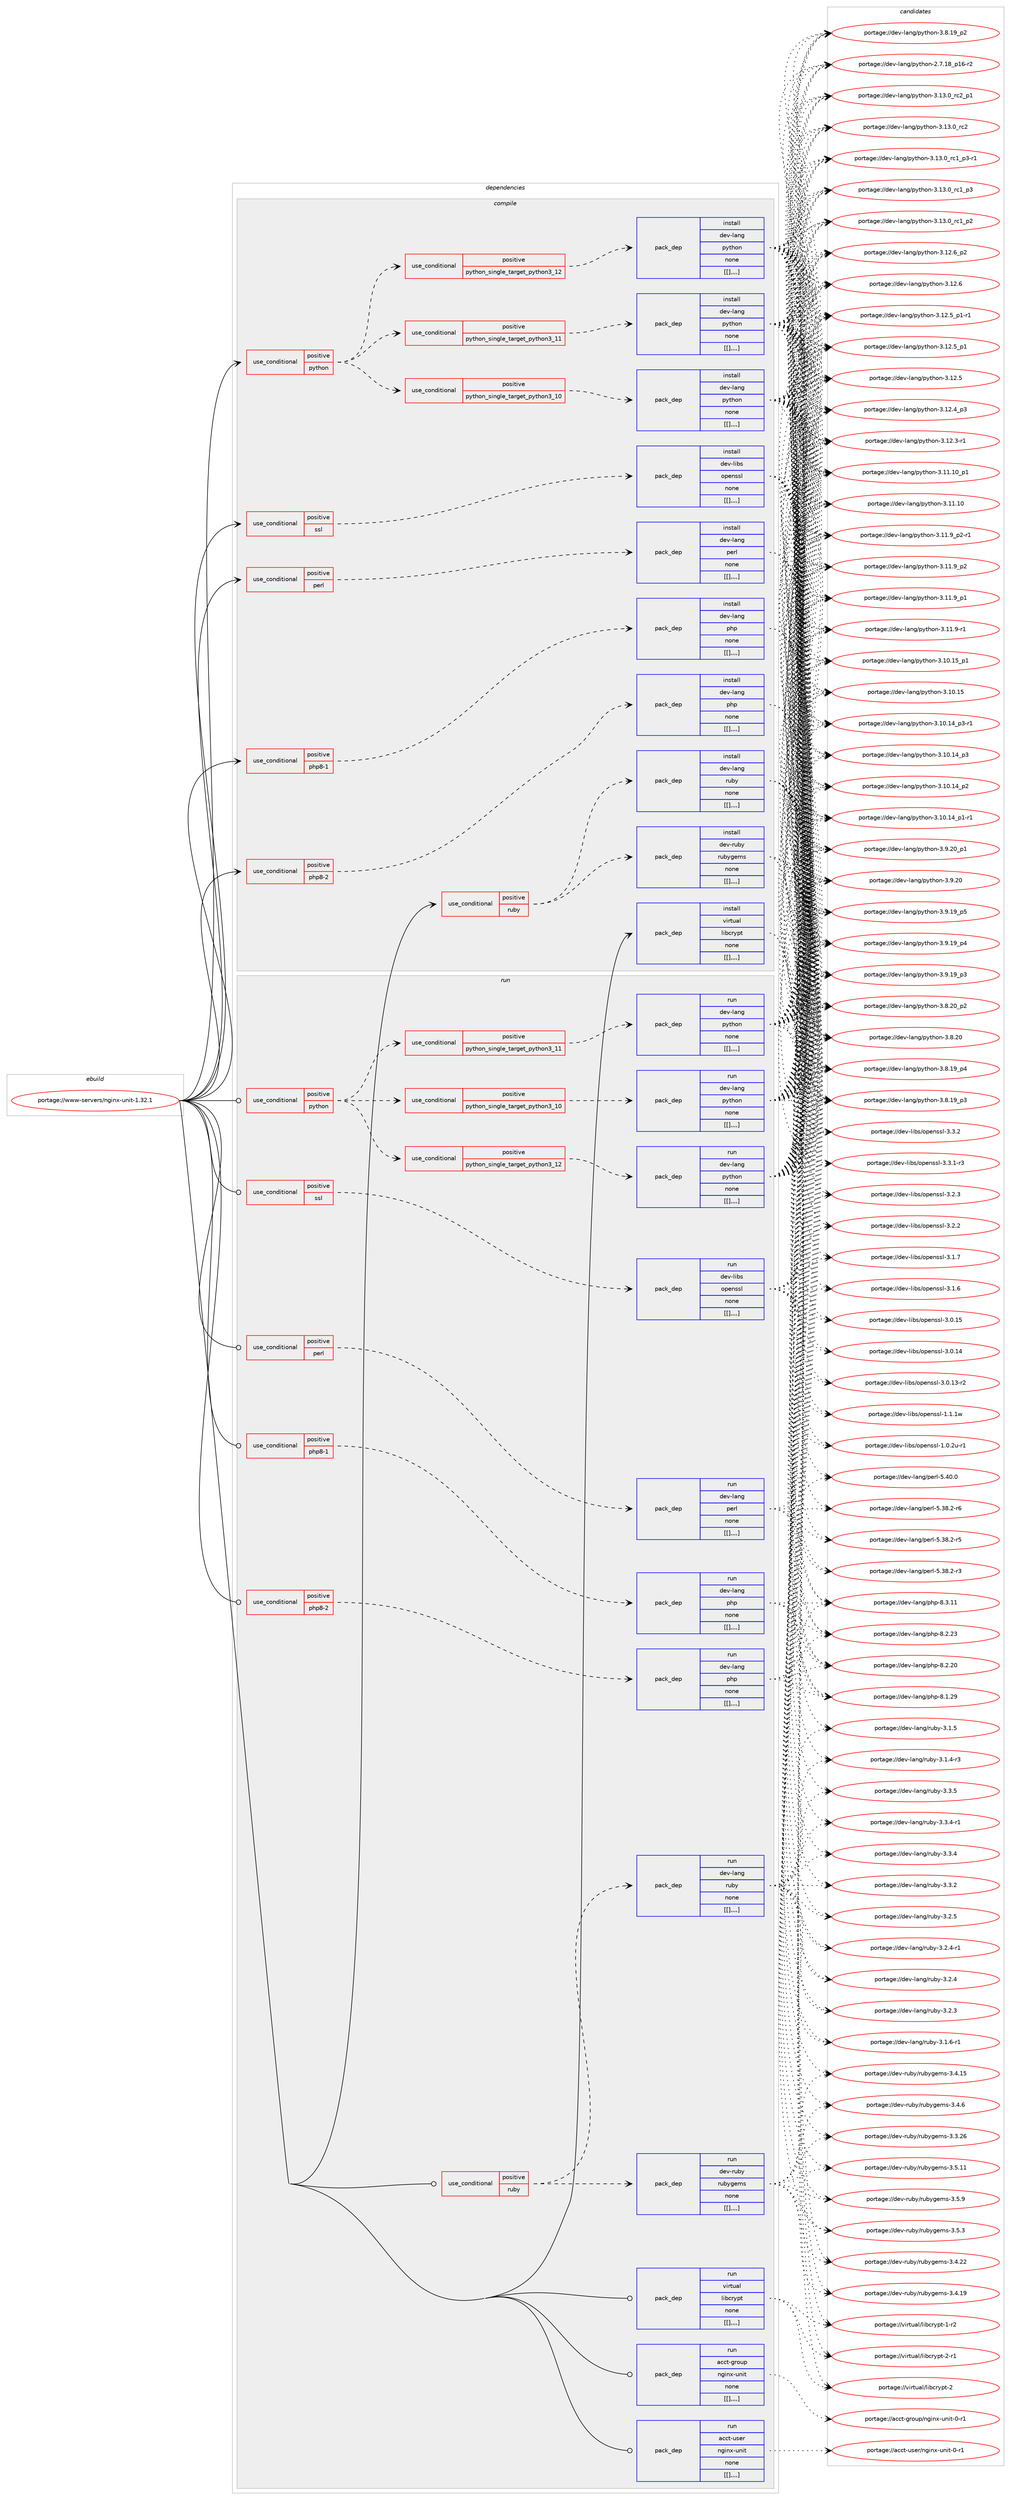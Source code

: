 digraph prolog {

# *************
# Graph options
# *************

newrank=true;
concentrate=true;
compound=true;
graph [rankdir=LR,fontname=Helvetica,fontsize=10,ranksep=1.5];#, ranksep=2.5, nodesep=0.2];
edge  [arrowhead=vee];
node  [fontname=Helvetica,fontsize=10];

# **********
# The ebuild
# **********

subgraph cluster_leftcol {
color=gray;
label=<<i>ebuild</i>>;
id [label="portage://www-servers/nginx-unit-1.32.1", color=red, width=4, href="../www-servers/nginx-unit-1.32.1.svg"];
}

# ****************
# The dependencies
# ****************

subgraph cluster_midcol {
color=gray;
label=<<i>dependencies</i>>;
subgraph cluster_compile {
fillcolor="#eeeeee";
style=filled;
label=<<i>compile</i>>;
subgraph cond126214 {
dependency467788 [label=<<TABLE BORDER="0" CELLBORDER="1" CELLSPACING="0" CELLPADDING="4"><TR><TD ROWSPAN="3" CELLPADDING="10">use_conditional</TD></TR><TR><TD>positive</TD></TR><TR><TD>perl</TD></TR></TABLE>>, shape=none, color=red];
subgraph pack338177 {
dependency467789 [label=<<TABLE BORDER="0" CELLBORDER="1" CELLSPACING="0" CELLPADDING="4" WIDTH="220"><TR><TD ROWSPAN="6" CELLPADDING="30">pack_dep</TD></TR><TR><TD WIDTH="110">install</TD></TR><TR><TD>dev-lang</TD></TR><TR><TD>perl</TD></TR><TR><TD>none</TD></TR><TR><TD>[[],,,,]</TD></TR></TABLE>>, shape=none, color=blue];
}
dependency467788:e -> dependency467789:w [weight=20,style="dashed",arrowhead="vee"];
}
id:e -> dependency467788:w [weight=20,style="solid",arrowhead="vee"];
subgraph cond126215 {
dependency467790 [label=<<TABLE BORDER="0" CELLBORDER="1" CELLSPACING="0" CELLPADDING="4"><TR><TD ROWSPAN="3" CELLPADDING="10">use_conditional</TD></TR><TR><TD>positive</TD></TR><TR><TD>php8-1</TD></TR></TABLE>>, shape=none, color=red];
subgraph pack338178 {
dependency467791 [label=<<TABLE BORDER="0" CELLBORDER="1" CELLSPACING="0" CELLPADDING="4" WIDTH="220"><TR><TD ROWSPAN="6" CELLPADDING="30">pack_dep</TD></TR><TR><TD WIDTH="110">install</TD></TR><TR><TD>dev-lang</TD></TR><TR><TD>php</TD></TR><TR><TD>none</TD></TR><TR><TD>[[],,,,]</TD></TR></TABLE>>, shape=none, color=blue];
}
dependency467790:e -> dependency467791:w [weight=20,style="dashed",arrowhead="vee"];
}
id:e -> dependency467790:w [weight=20,style="solid",arrowhead="vee"];
subgraph cond126216 {
dependency467792 [label=<<TABLE BORDER="0" CELLBORDER="1" CELLSPACING="0" CELLPADDING="4"><TR><TD ROWSPAN="3" CELLPADDING="10">use_conditional</TD></TR><TR><TD>positive</TD></TR><TR><TD>php8-2</TD></TR></TABLE>>, shape=none, color=red];
subgraph pack338179 {
dependency467793 [label=<<TABLE BORDER="0" CELLBORDER="1" CELLSPACING="0" CELLPADDING="4" WIDTH="220"><TR><TD ROWSPAN="6" CELLPADDING="30">pack_dep</TD></TR><TR><TD WIDTH="110">install</TD></TR><TR><TD>dev-lang</TD></TR><TR><TD>php</TD></TR><TR><TD>none</TD></TR><TR><TD>[[],,,,]</TD></TR></TABLE>>, shape=none, color=blue];
}
dependency467792:e -> dependency467793:w [weight=20,style="dashed",arrowhead="vee"];
}
id:e -> dependency467792:w [weight=20,style="solid",arrowhead="vee"];
subgraph cond126217 {
dependency467794 [label=<<TABLE BORDER="0" CELLBORDER="1" CELLSPACING="0" CELLPADDING="4"><TR><TD ROWSPAN="3" CELLPADDING="10">use_conditional</TD></TR><TR><TD>positive</TD></TR><TR><TD>python</TD></TR></TABLE>>, shape=none, color=red];
subgraph cond126218 {
dependency467795 [label=<<TABLE BORDER="0" CELLBORDER="1" CELLSPACING="0" CELLPADDING="4"><TR><TD ROWSPAN="3" CELLPADDING="10">use_conditional</TD></TR><TR><TD>positive</TD></TR><TR><TD>python_single_target_python3_10</TD></TR></TABLE>>, shape=none, color=red];
subgraph pack338180 {
dependency467796 [label=<<TABLE BORDER="0" CELLBORDER="1" CELLSPACING="0" CELLPADDING="4" WIDTH="220"><TR><TD ROWSPAN="6" CELLPADDING="30">pack_dep</TD></TR><TR><TD WIDTH="110">install</TD></TR><TR><TD>dev-lang</TD></TR><TR><TD>python</TD></TR><TR><TD>none</TD></TR><TR><TD>[[],,,,]</TD></TR></TABLE>>, shape=none, color=blue];
}
dependency467795:e -> dependency467796:w [weight=20,style="dashed",arrowhead="vee"];
}
dependency467794:e -> dependency467795:w [weight=20,style="dashed",arrowhead="vee"];
subgraph cond126219 {
dependency467797 [label=<<TABLE BORDER="0" CELLBORDER="1" CELLSPACING="0" CELLPADDING="4"><TR><TD ROWSPAN="3" CELLPADDING="10">use_conditional</TD></TR><TR><TD>positive</TD></TR><TR><TD>python_single_target_python3_11</TD></TR></TABLE>>, shape=none, color=red];
subgraph pack338181 {
dependency467798 [label=<<TABLE BORDER="0" CELLBORDER="1" CELLSPACING="0" CELLPADDING="4" WIDTH="220"><TR><TD ROWSPAN="6" CELLPADDING="30">pack_dep</TD></TR><TR><TD WIDTH="110">install</TD></TR><TR><TD>dev-lang</TD></TR><TR><TD>python</TD></TR><TR><TD>none</TD></TR><TR><TD>[[],,,,]</TD></TR></TABLE>>, shape=none, color=blue];
}
dependency467797:e -> dependency467798:w [weight=20,style="dashed",arrowhead="vee"];
}
dependency467794:e -> dependency467797:w [weight=20,style="dashed",arrowhead="vee"];
subgraph cond126220 {
dependency467799 [label=<<TABLE BORDER="0" CELLBORDER="1" CELLSPACING="0" CELLPADDING="4"><TR><TD ROWSPAN="3" CELLPADDING="10">use_conditional</TD></TR><TR><TD>positive</TD></TR><TR><TD>python_single_target_python3_12</TD></TR></TABLE>>, shape=none, color=red];
subgraph pack338182 {
dependency467800 [label=<<TABLE BORDER="0" CELLBORDER="1" CELLSPACING="0" CELLPADDING="4" WIDTH="220"><TR><TD ROWSPAN="6" CELLPADDING="30">pack_dep</TD></TR><TR><TD WIDTH="110">install</TD></TR><TR><TD>dev-lang</TD></TR><TR><TD>python</TD></TR><TR><TD>none</TD></TR><TR><TD>[[],,,,]</TD></TR></TABLE>>, shape=none, color=blue];
}
dependency467799:e -> dependency467800:w [weight=20,style="dashed",arrowhead="vee"];
}
dependency467794:e -> dependency467799:w [weight=20,style="dashed",arrowhead="vee"];
}
id:e -> dependency467794:w [weight=20,style="solid",arrowhead="vee"];
subgraph cond126221 {
dependency467801 [label=<<TABLE BORDER="0" CELLBORDER="1" CELLSPACING="0" CELLPADDING="4"><TR><TD ROWSPAN="3" CELLPADDING="10">use_conditional</TD></TR><TR><TD>positive</TD></TR><TR><TD>ruby</TD></TR></TABLE>>, shape=none, color=red];
subgraph pack338183 {
dependency467802 [label=<<TABLE BORDER="0" CELLBORDER="1" CELLSPACING="0" CELLPADDING="4" WIDTH="220"><TR><TD ROWSPAN="6" CELLPADDING="30">pack_dep</TD></TR><TR><TD WIDTH="110">install</TD></TR><TR><TD>dev-lang</TD></TR><TR><TD>ruby</TD></TR><TR><TD>none</TD></TR><TR><TD>[[],,,,]</TD></TR></TABLE>>, shape=none, color=blue];
}
dependency467801:e -> dependency467802:w [weight=20,style="dashed",arrowhead="vee"];
subgraph pack338184 {
dependency467803 [label=<<TABLE BORDER="0" CELLBORDER="1" CELLSPACING="0" CELLPADDING="4" WIDTH="220"><TR><TD ROWSPAN="6" CELLPADDING="30">pack_dep</TD></TR><TR><TD WIDTH="110">install</TD></TR><TR><TD>dev-ruby</TD></TR><TR><TD>rubygems</TD></TR><TR><TD>none</TD></TR><TR><TD>[[],,,,]</TD></TR></TABLE>>, shape=none, color=blue];
}
dependency467801:e -> dependency467803:w [weight=20,style="dashed",arrowhead="vee"];
}
id:e -> dependency467801:w [weight=20,style="solid",arrowhead="vee"];
subgraph cond126222 {
dependency467804 [label=<<TABLE BORDER="0" CELLBORDER="1" CELLSPACING="0" CELLPADDING="4"><TR><TD ROWSPAN="3" CELLPADDING="10">use_conditional</TD></TR><TR><TD>positive</TD></TR><TR><TD>ssl</TD></TR></TABLE>>, shape=none, color=red];
subgraph pack338185 {
dependency467805 [label=<<TABLE BORDER="0" CELLBORDER="1" CELLSPACING="0" CELLPADDING="4" WIDTH="220"><TR><TD ROWSPAN="6" CELLPADDING="30">pack_dep</TD></TR><TR><TD WIDTH="110">install</TD></TR><TR><TD>dev-libs</TD></TR><TR><TD>openssl</TD></TR><TR><TD>none</TD></TR><TR><TD>[[],,,,]</TD></TR></TABLE>>, shape=none, color=blue];
}
dependency467804:e -> dependency467805:w [weight=20,style="dashed",arrowhead="vee"];
}
id:e -> dependency467804:w [weight=20,style="solid",arrowhead="vee"];
subgraph pack338186 {
dependency467806 [label=<<TABLE BORDER="0" CELLBORDER="1" CELLSPACING="0" CELLPADDING="4" WIDTH="220"><TR><TD ROWSPAN="6" CELLPADDING="30">pack_dep</TD></TR><TR><TD WIDTH="110">install</TD></TR><TR><TD>virtual</TD></TR><TR><TD>libcrypt</TD></TR><TR><TD>none</TD></TR><TR><TD>[[],,,,]</TD></TR></TABLE>>, shape=none, color=blue];
}
id:e -> dependency467806:w [weight=20,style="solid",arrowhead="vee"];
}
subgraph cluster_compileandrun {
fillcolor="#eeeeee";
style=filled;
label=<<i>compile and run</i>>;
}
subgraph cluster_run {
fillcolor="#eeeeee";
style=filled;
label=<<i>run</i>>;
subgraph cond126223 {
dependency467807 [label=<<TABLE BORDER="0" CELLBORDER="1" CELLSPACING="0" CELLPADDING="4"><TR><TD ROWSPAN="3" CELLPADDING="10">use_conditional</TD></TR><TR><TD>positive</TD></TR><TR><TD>perl</TD></TR></TABLE>>, shape=none, color=red];
subgraph pack338187 {
dependency467808 [label=<<TABLE BORDER="0" CELLBORDER="1" CELLSPACING="0" CELLPADDING="4" WIDTH="220"><TR><TD ROWSPAN="6" CELLPADDING="30">pack_dep</TD></TR><TR><TD WIDTH="110">run</TD></TR><TR><TD>dev-lang</TD></TR><TR><TD>perl</TD></TR><TR><TD>none</TD></TR><TR><TD>[[],,,,]</TD></TR></TABLE>>, shape=none, color=blue];
}
dependency467807:e -> dependency467808:w [weight=20,style="dashed",arrowhead="vee"];
}
id:e -> dependency467807:w [weight=20,style="solid",arrowhead="odot"];
subgraph cond126224 {
dependency467809 [label=<<TABLE BORDER="0" CELLBORDER="1" CELLSPACING="0" CELLPADDING="4"><TR><TD ROWSPAN="3" CELLPADDING="10">use_conditional</TD></TR><TR><TD>positive</TD></TR><TR><TD>php8-1</TD></TR></TABLE>>, shape=none, color=red];
subgraph pack338188 {
dependency467810 [label=<<TABLE BORDER="0" CELLBORDER="1" CELLSPACING="0" CELLPADDING="4" WIDTH="220"><TR><TD ROWSPAN="6" CELLPADDING="30">pack_dep</TD></TR><TR><TD WIDTH="110">run</TD></TR><TR><TD>dev-lang</TD></TR><TR><TD>php</TD></TR><TR><TD>none</TD></TR><TR><TD>[[],,,,]</TD></TR></TABLE>>, shape=none, color=blue];
}
dependency467809:e -> dependency467810:w [weight=20,style="dashed",arrowhead="vee"];
}
id:e -> dependency467809:w [weight=20,style="solid",arrowhead="odot"];
subgraph cond126225 {
dependency467811 [label=<<TABLE BORDER="0" CELLBORDER="1" CELLSPACING="0" CELLPADDING="4"><TR><TD ROWSPAN="3" CELLPADDING="10">use_conditional</TD></TR><TR><TD>positive</TD></TR><TR><TD>php8-2</TD></TR></TABLE>>, shape=none, color=red];
subgraph pack338189 {
dependency467812 [label=<<TABLE BORDER="0" CELLBORDER="1" CELLSPACING="0" CELLPADDING="4" WIDTH="220"><TR><TD ROWSPAN="6" CELLPADDING="30">pack_dep</TD></TR><TR><TD WIDTH="110">run</TD></TR><TR><TD>dev-lang</TD></TR><TR><TD>php</TD></TR><TR><TD>none</TD></TR><TR><TD>[[],,,,]</TD></TR></TABLE>>, shape=none, color=blue];
}
dependency467811:e -> dependency467812:w [weight=20,style="dashed",arrowhead="vee"];
}
id:e -> dependency467811:w [weight=20,style="solid",arrowhead="odot"];
subgraph cond126226 {
dependency467813 [label=<<TABLE BORDER="0" CELLBORDER="1" CELLSPACING="0" CELLPADDING="4"><TR><TD ROWSPAN="3" CELLPADDING="10">use_conditional</TD></TR><TR><TD>positive</TD></TR><TR><TD>python</TD></TR></TABLE>>, shape=none, color=red];
subgraph cond126227 {
dependency467814 [label=<<TABLE BORDER="0" CELLBORDER="1" CELLSPACING="0" CELLPADDING="4"><TR><TD ROWSPAN="3" CELLPADDING="10">use_conditional</TD></TR><TR><TD>positive</TD></TR><TR><TD>python_single_target_python3_10</TD></TR></TABLE>>, shape=none, color=red];
subgraph pack338190 {
dependency467815 [label=<<TABLE BORDER="0" CELLBORDER="1" CELLSPACING="0" CELLPADDING="4" WIDTH="220"><TR><TD ROWSPAN="6" CELLPADDING="30">pack_dep</TD></TR><TR><TD WIDTH="110">run</TD></TR><TR><TD>dev-lang</TD></TR><TR><TD>python</TD></TR><TR><TD>none</TD></TR><TR><TD>[[],,,,]</TD></TR></TABLE>>, shape=none, color=blue];
}
dependency467814:e -> dependency467815:w [weight=20,style="dashed",arrowhead="vee"];
}
dependency467813:e -> dependency467814:w [weight=20,style="dashed",arrowhead="vee"];
subgraph cond126228 {
dependency467816 [label=<<TABLE BORDER="0" CELLBORDER="1" CELLSPACING="0" CELLPADDING="4"><TR><TD ROWSPAN="3" CELLPADDING="10">use_conditional</TD></TR><TR><TD>positive</TD></TR><TR><TD>python_single_target_python3_11</TD></TR></TABLE>>, shape=none, color=red];
subgraph pack338191 {
dependency467817 [label=<<TABLE BORDER="0" CELLBORDER="1" CELLSPACING="0" CELLPADDING="4" WIDTH="220"><TR><TD ROWSPAN="6" CELLPADDING="30">pack_dep</TD></TR><TR><TD WIDTH="110">run</TD></TR><TR><TD>dev-lang</TD></TR><TR><TD>python</TD></TR><TR><TD>none</TD></TR><TR><TD>[[],,,,]</TD></TR></TABLE>>, shape=none, color=blue];
}
dependency467816:e -> dependency467817:w [weight=20,style="dashed",arrowhead="vee"];
}
dependency467813:e -> dependency467816:w [weight=20,style="dashed",arrowhead="vee"];
subgraph cond126229 {
dependency467818 [label=<<TABLE BORDER="0" CELLBORDER="1" CELLSPACING="0" CELLPADDING="4"><TR><TD ROWSPAN="3" CELLPADDING="10">use_conditional</TD></TR><TR><TD>positive</TD></TR><TR><TD>python_single_target_python3_12</TD></TR></TABLE>>, shape=none, color=red];
subgraph pack338192 {
dependency467819 [label=<<TABLE BORDER="0" CELLBORDER="1" CELLSPACING="0" CELLPADDING="4" WIDTH="220"><TR><TD ROWSPAN="6" CELLPADDING="30">pack_dep</TD></TR><TR><TD WIDTH="110">run</TD></TR><TR><TD>dev-lang</TD></TR><TR><TD>python</TD></TR><TR><TD>none</TD></TR><TR><TD>[[],,,,]</TD></TR></TABLE>>, shape=none, color=blue];
}
dependency467818:e -> dependency467819:w [weight=20,style="dashed",arrowhead="vee"];
}
dependency467813:e -> dependency467818:w [weight=20,style="dashed",arrowhead="vee"];
}
id:e -> dependency467813:w [weight=20,style="solid",arrowhead="odot"];
subgraph cond126230 {
dependency467820 [label=<<TABLE BORDER="0" CELLBORDER="1" CELLSPACING="0" CELLPADDING="4"><TR><TD ROWSPAN="3" CELLPADDING="10">use_conditional</TD></TR><TR><TD>positive</TD></TR><TR><TD>ruby</TD></TR></TABLE>>, shape=none, color=red];
subgraph pack338193 {
dependency467821 [label=<<TABLE BORDER="0" CELLBORDER="1" CELLSPACING="0" CELLPADDING="4" WIDTH="220"><TR><TD ROWSPAN="6" CELLPADDING="30">pack_dep</TD></TR><TR><TD WIDTH="110">run</TD></TR><TR><TD>dev-lang</TD></TR><TR><TD>ruby</TD></TR><TR><TD>none</TD></TR><TR><TD>[[],,,,]</TD></TR></TABLE>>, shape=none, color=blue];
}
dependency467820:e -> dependency467821:w [weight=20,style="dashed",arrowhead="vee"];
subgraph pack338194 {
dependency467822 [label=<<TABLE BORDER="0" CELLBORDER="1" CELLSPACING="0" CELLPADDING="4" WIDTH="220"><TR><TD ROWSPAN="6" CELLPADDING="30">pack_dep</TD></TR><TR><TD WIDTH="110">run</TD></TR><TR><TD>dev-ruby</TD></TR><TR><TD>rubygems</TD></TR><TR><TD>none</TD></TR><TR><TD>[[],,,,]</TD></TR></TABLE>>, shape=none, color=blue];
}
dependency467820:e -> dependency467822:w [weight=20,style="dashed",arrowhead="vee"];
}
id:e -> dependency467820:w [weight=20,style="solid",arrowhead="odot"];
subgraph cond126231 {
dependency467823 [label=<<TABLE BORDER="0" CELLBORDER="1" CELLSPACING="0" CELLPADDING="4"><TR><TD ROWSPAN="3" CELLPADDING="10">use_conditional</TD></TR><TR><TD>positive</TD></TR><TR><TD>ssl</TD></TR></TABLE>>, shape=none, color=red];
subgraph pack338195 {
dependency467824 [label=<<TABLE BORDER="0" CELLBORDER="1" CELLSPACING="0" CELLPADDING="4" WIDTH="220"><TR><TD ROWSPAN="6" CELLPADDING="30">pack_dep</TD></TR><TR><TD WIDTH="110">run</TD></TR><TR><TD>dev-libs</TD></TR><TR><TD>openssl</TD></TR><TR><TD>none</TD></TR><TR><TD>[[],,,,]</TD></TR></TABLE>>, shape=none, color=blue];
}
dependency467823:e -> dependency467824:w [weight=20,style="dashed",arrowhead="vee"];
}
id:e -> dependency467823:w [weight=20,style="solid",arrowhead="odot"];
subgraph pack338196 {
dependency467825 [label=<<TABLE BORDER="0" CELLBORDER="1" CELLSPACING="0" CELLPADDING="4" WIDTH="220"><TR><TD ROWSPAN="6" CELLPADDING="30">pack_dep</TD></TR><TR><TD WIDTH="110">run</TD></TR><TR><TD>acct-group</TD></TR><TR><TD>nginx-unit</TD></TR><TR><TD>none</TD></TR><TR><TD>[[],,,,]</TD></TR></TABLE>>, shape=none, color=blue];
}
id:e -> dependency467825:w [weight=20,style="solid",arrowhead="odot"];
subgraph pack338197 {
dependency467826 [label=<<TABLE BORDER="0" CELLBORDER="1" CELLSPACING="0" CELLPADDING="4" WIDTH="220"><TR><TD ROWSPAN="6" CELLPADDING="30">pack_dep</TD></TR><TR><TD WIDTH="110">run</TD></TR><TR><TD>acct-user</TD></TR><TR><TD>nginx-unit</TD></TR><TR><TD>none</TD></TR><TR><TD>[[],,,,]</TD></TR></TABLE>>, shape=none, color=blue];
}
id:e -> dependency467826:w [weight=20,style="solid",arrowhead="odot"];
subgraph pack338198 {
dependency467827 [label=<<TABLE BORDER="0" CELLBORDER="1" CELLSPACING="0" CELLPADDING="4" WIDTH="220"><TR><TD ROWSPAN="6" CELLPADDING="30">pack_dep</TD></TR><TR><TD WIDTH="110">run</TD></TR><TR><TD>virtual</TD></TR><TR><TD>libcrypt</TD></TR><TR><TD>none</TD></TR><TR><TD>[[],,,,]</TD></TR></TABLE>>, shape=none, color=blue];
}
id:e -> dependency467827:w [weight=20,style="solid",arrowhead="odot"];
}
}

# **************
# The candidates
# **************

subgraph cluster_choices {
rank=same;
color=gray;
label=<<i>candidates</i>>;

subgraph choice338177 {
color=black;
nodesep=1;
choice10010111845108971101034711210111410845534652484648 [label="portage://dev-lang/perl-5.40.0", color=red, width=4,href="../dev-lang/perl-5.40.0.svg"];
choice100101118451089711010347112101114108455346515646504511454 [label="portage://dev-lang/perl-5.38.2-r6", color=red, width=4,href="../dev-lang/perl-5.38.2-r6.svg"];
choice100101118451089711010347112101114108455346515646504511453 [label="portage://dev-lang/perl-5.38.2-r5", color=red, width=4,href="../dev-lang/perl-5.38.2-r5.svg"];
choice100101118451089711010347112101114108455346515646504511451 [label="portage://dev-lang/perl-5.38.2-r3", color=red, width=4,href="../dev-lang/perl-5.38.2-r3.svg"];
dependency467789:e -> choice10010111845108971101034711210111410845534652484648:w [style=dotted,weight="100"];
dependency467789:e -> choice100101118451089711010347112101114108455346515646504511454:w [style=dotted,weight="100"];
dependency467789:e -> choice100101118451089711010347112101114108455346515646504511453:w [style=dotted,weight="100"];
dependency467789:e -> choice100101118451089711010347112101114108455346515646504511451:w [style=dotted,weight="100"];
}
subgraph choice338178 {
color=black;
nodesep=1;
choice10010111845108971101034711210411245564651464949 [label="portage://dev-lang/php-8.3.11", color=red, width=4,href="../dev-lang/php-8.3.11.svg"];
choice10010111845108971101034711210411245564650465051 [label="portage://dev-lang/php-8.2.23", color=red, width=4,href="../dev-lang/php-8.2.23.svg"];
choice10010111845108971101034711210411245564650465048 [label="portage://dev-lang/php-8.2.20", color=red, width=4,href="../dev-lang/php-8.2.20.svg"];
choice10010111845108971101034711210411245564649465057 [label="portage://dev-lang/php-8.1.29", color=red, width=4,href="../dev-lang/php-8.1.29.svg"];
dependency467791:e -> choice10010111845108971101034711210411245564651464949:w [style=dotted,weight="100"];
dependency467791:e -> choice10010111845108971101034711210411245564650465051:w [style=dotted,weight="100"];
dependency467791:e -> choice10010111845108971101034711210411245564650465048:w [style=dotted,weight="100"];
dependency467791:e -> choice10010111845108971101034711210411245564649465057:w [style=dotted,weight="100"];
}
subgraph choice338179 {
color=black;
nodesep=1;
choice10010111845108971101034711210411245564651464949 [label="portage://dev-lang/php-8.3.11", color=red, width=4,href="../dev-lang/php-8.3.11.svg"];
choice10010111845108971101034711210411245564650465051 [label="portage://dev-lang/php-8.2.23", color=red, width=4,href="../dev-lang/php-8.2.23.svg"];
choice10010111845108971101034711210411245564650465048 [label="portage://dev-lang/php-8.2.20", color=red, width=4,href="../dev-lang/php-8.2.20.svg"];
choice10010111845108971101034711210411245564649465057 [label="portage://dev-lang/php-8.1.29", color=red, width=4,href="../dev-lang/php-8.1.29.svg"];
dependency467793:e -> choice10010111845108971101034711210411245564651464949:w [style=dotted,weight="100"];
dependency467793:e -> choice10010111845108971101034711210411245564650465051:w [style=dotted,weight="100"];
dependency467793:e -> choice10010111845108971101034711210411245564650465048:w [style=dotted,weight="100"];
dependency467793:e -> choice10010111845108971101034711210411245564649465057:w [style=dotted,weight="100"];
}
subgraph choice338180 {
color=black;
nodesep=1;
choice100101118451089711010347112121116104111110455146495146489511499509511249 [label="portage://dev-lang/python-3.13.0_rc2_p1", color=red, width=4,href="../dev-lang/python-3.13.0_rc2_p1.svg"];
choice10010111845108971101034711212111610411111045514649514648951149950 [label="portage://dev-lang/python-3.13.0_rc2", color=red, width=4,href="../dev-lang/python-3.13.0_rc2.svg"];
choice1001011184510897110103471121211161041111104551464951464895114994995112514511449 [label="portage://dev-lang/python-3.13.0_rc1_p3-r1", color=red, width=4,href="../dev-lang/python-3.13.0_rc1_p3-r1.svg"];
choice100101118451089711010347112121116104111110455146495146489511499499511251 [label="portage://dev-lang/python-3.13.0_rc1_p3", color=red, width=4,href="../dev-lang/python-3.13.0_rc1_p3.svg"];
choice100101118451089711010347112121116104111110455146495146489511499499511250 [label="portage://dev-lang/python-3.13.0_rc1_p2", color=red, width=4,href="../dev-lang/python-3.13.0_rc1_p2.svg"];
choice100101118451089711010347112121116104111110455146495046549511250 [label="portage://dev-lang/python-3.12.6_p2", color=red, width=4,href="../dev-lang/python-3.12.6_p2.svg"];
choice10010111845108971101034711212111610411111045514649504654 [label="portage://dev-lang/python-3.12.6", color=red, width=4,href="../dev-lang/python-3.12.6.svg"];
choice1001011184510897110103471121211161041111104551464950465395112494511449 [label="portage://dev-lang/python-3.12.5_p1-r1", color=red, width=4,href="../dev-lang/python-3.12.5_p1-r1.svg"];
choice100101118451089711010347112121116104111110455146495046539511249 [label="portage://dev-lang/python-3.12.5_p1", color=red, width=4,href="../dev-lang/python-3.12.5_p1.svg"];
choice10010111845108971101034711212111610411111045514649504653 [label="portage://dev-lang/python-3.12.5", color=red, width=4,href="../dev-lang/python-3.12.5.svg"];
choice100101118451089711010347112121116104111110455146495046529511251 [label="portage://dev-lang/python-3.12.4_p3", color=red, width=4,href="../dev-lang/python-3.12.4_p3.svg"];
choice100101118451089711010347112121116104111110455146495046514511449 [label="portage://dev-lang/python-3.12.3-r1", color=red, width=4,href="../dev-lang/python-3.12.3-r1.svg"];
choice10010111845108971101034711212111610411111045514649494649489511249 [label="portage://dev-lang/python-3.11.10_p1", color=red, width=4,href="../dev-lang/python-3.11.10_p1.svg"];
choice1001011184510897110103471121211161041111104551464949464948 [label="portage://dev-lang/python-3.11.10", color=red, width=4,href="../dev-lang/python-3.11.10.svg"];
choice1001011184510897110103471121211161041111104551464949465795112504511449 [label="portage://dev-lang/python-3.11.9_p2-r1", color=red, width=4,href="../dev-lang/python-3.11.9_p2-r1.svg"];
choice100101118451089711010347112121116104111110455146494946579511250 [label="portage://dev-lang/python-3.11.9_p2", color=red, width=4,href="../dev-lang/python-3.11.9_p2.svg"];
choice100101118451089711010347112121116104111110455146494946579511249 [label="portage://dev-lang/python-3.11.9_p1", color=red, width=4,href="../dev-lang/python-3.11.9_p1.svg"];
choice100101118451089711010347112121116104111110455146494946574511449 [label="portage://dev-lang/python-3.11.9-r1", color=red, width=4,href="../dev-lang/python-3.11.9-r1.svg"];
choice10010111845108971101034711212111610411111045514649484649539511249 [label="portage://dev-lang/python-3.10.15_p1", color=red, width=4,href="../dev-lang/python-3.10.15_p1.svg"];
choice1001011184510897110103471121211161041111104551464948464953 [label="portage://dev-lang/python-3.10.15", color=red, width=4,href="../dev-lang/python-3.10.15.svg"];
choice100101118451089711010347112121116104111110455146494846495295112514511449 [label="portage://dev-lang/python-3.10.14_p3-r1", color=red, width=4,href="../dev-lang/python-3.10.14_p3-r1.svg"];
choice10010111845108971101034711212111610411111045514649484649529511251 [label="portage://dev-lang/python-3.10.14_p3", color=red, width=4,href="../dev-lang/python-3.10.14_p3.svg"];
choice10010111845108971101034711212111610411111045514649484649529511250 [label="portage://dev-lang/python-3.10.14_p2", color=red, width=4,href="../dev-lang/python-3.10.14_p2.svg"];
choice100101118451089711010347112121116104111110455146494846495295112494511449 [label="portage://dev-lang/python-3.10.14_p1-r1", color=red, width=4,href="../dev-lang/python-3.10.14_p1-r1.svg"];
choice100101118451089711010347112121116104111110455146574650489511249 [label="portage://dev-lang/python-3.9.20_p1", color=red, width=4,href="../dev-lang/python-3.9.20_p1.svg"];
choice10010111845108971101034711212111610411111045514657465048 [label="portage://dev-lang/python-3.9.20", color=red, width=4,href="../dev-lang/python-3.9.20.svg"];
choice100101118451089711010347112121116104111110455146574649579511253 [label="portage://dev-lang/python-3.9.19_p5", color=red, width=4,href="../dev-lang/python-3.9.19_p5.svg"];
choice100101118451089711010347112121116104111110455146574649579511252 [label="portage://dev-lang/python-3.9.19_p4", color=red, width=4,href="../dev-lang/python-3.9.19_p4.svg"];
choice100101118451089711010347112121116104111110455146574649579511251 [label="portage://dev-lang/python-3.9.19_p3", color=red, width=4,href="../dev-lang/python-3.9.19_p3.svg"];
choice100101118451089711010347112121116104111110455146564650489511250 [label="portage://dev-lang/python-3.8.20_p2", color=red, width=4,href="../dev-lang/python-3.8.20_p2.svg"];
choice10010111845108971101034711212111610411111045514656465048 [label="portage://dev-lang/python-3.8.20", color=red, width=4,href="../dev-lang/python-3.8.20.svg"];
choice100101118451089711010347112121116104111110455146564649579511252 [label="portage://dev-lang/python-3.8.19_p4", color=red, width=4,href="../dev-lang/python-3.8.19_p4.svg"];
choice100101118451089711010347112121116104111110455146564649579511251 [label="portage://dev-lang/python-3.8.19_p3", color=red, width=4,href="../dev-lang/python-3.8.19_p3.svg"];
choice100101118451089711010347112121116104111110455146564649579511250 [label="portage://dev-lang/python-3.8.19_p2", color=red, width=4,href="../dev-lang/python-3.8.19_p2.svg"];
choice100101118451089711010347112121116104111110455046554649569511249544511450 [label="portage://dev-lang/python-2.7.18_p16-r2", color=red, width=4,href="../dev-lang/python-2.7.18_p16-r2.svg"];
dependency467796:e -> choice100101118451089711010347112121116104111110455146495146489511499509511249:w [style=dotted,weight="100"];
dependency467796:e -> choice10010111845108971101034711212111610411111045514649514648951149950:w [style=dotted,weight="100"];
dependency467796:e -> choice1001011184510897110103471121211161041111104551464951464895114994995112514511449:w [style=dotted,weight="100"];
dependency467796:e -> choice100101118451089711010347112121116104111110455146495146489511499499511251:w [style=dotted,weight="100"];
dependency467796:e -> choice100101118451089711010347112121116104111110455146495146489511499499511250:w [style=dotted,weight="100"];
dependency467796:e -> choice100101118451089711010347112121116104111110455146495046549511250:w [style=dotted,weight="100"];
dependency467796:e -> choice10010111845108971101034711212111610411111045514649504654:w [style=dotted,weight="100"];
dependency467796:e -> choice1001011184510897110103471121211161041111104551464950465395112494511449:w [style=dotted,weight="100"];
dependency467796:e -> choice100101118451089711010347112121116104111110455146495046539511249:w [style=dotted,weight="100"];
dependency467796:e -> choice10010111845108971101034711212111610411111045514649504653:w [style=dotted,weight="100"];
dependency467796:e -> choice100101118451089711010347112121116104111110455146495046529511251:w [style=dotted,weight="100"];
dependency467796:e -> choice100101118451089711010347112121116104111110455146495046514511449:w [style=dotted,weight="100"];
dependency467796:e -> choice10010111845108971101034711212111610411111045514649494649489511249:w [style=dotted,weight="100"];
dependency467796:e -> choice1001011184510897110103471121211161041111104551464949464948:w [style=dotted,weight="100"];
dependency467796:e -> choice1001011184510897110103471121211161041111104551464949465795112504511449:w [style=dotted,weight="100"];
dependency467796:e -> choice100101118451089711010347112121116104111110455146494946579511250:w [style=dotted,weight="100"];
dependency467796:e -> choice100101118451089711010347112121116104111110455146494946579511249:w [style=dotted,weight="100"];
dependency467796:e -> choice100101118451089711010347112121116104111110455146494946574511449:w [style=dotted,weight="100"];
dependency467796:e -> choice10010111845108971101034711212111610411111045514649484649539511249:w [style=dotted,weight="100"];
dependency467796:e -> choice1001011184510897110103471121211161041111104551464948464953:w [style=dotted,weight="100"];
dependency467796:e -> choice100101118451089711010347112121116104111110455146494846495295112514511449:w [style=dotted,weight="100"];
dependency467796:e -> choice10010111845108971101034711212111610411111045514649484649529511251:w [style=dotted,weight="100"];
dependency467796:e -> choice10010111845108971101034711212111610411111045514649484649529511250:w [style=dotted,weight="100"];
dependency467796:e -> choice100101118451089711010347112121116104111110455146494846495295112494511449:w [style=dotted,weight="100"];
dependency467796:e -> choice100101118451089711010347112121116104111110455146574650489511249:w [style=dotted,weight="100"];
dependency467796:e -> choice10010111845108971101034711212111610411111045514657465048:w [style=dotted,weight="100"];
dependency467796:e -> choice100101118451089711010347112121116104111110455146574649579511253:w [style=dotted,weight="100"];
dependency467796:e -> choice100101118451089711010347112121116104111110455146574649579511252:w [style=dotted,weight="100"];
dependency467796:e -> choice100101118451089711010347112121116104111110455146574649579511251:w [style=dotted,weight="100"];
dependency467796:e -> choice100101118451089711010347112121116104111110455146564650489511250:w [style=dotted,weight="100"];
dependency467796:e -> choice10010111845108971101034711212111610411111045514656465048:w [style=dotted,weight="100"];
dependency467796:e -> choice100101118451089711010347112121116104111110455146564649579511252:w [style=dotted,weight="100"];
dependency467796:e -> choice100101118451089711010347112121116104111110455146564649579511251:w [style=dotted,weight="100"];
dependency467796:e -> choice100101118451089711010347112121116104111110455146564649579511250:w [style=dotted,weight="100"];
dependency467796:e -> choice100101118451089711010347112121116104111110455046554649569511249544511450:w [style=dotted,weight="100"];
}
subgraph choice338181 {
color=black;
nodesep=1;
choice100101118451089711010347112121116104111110455146495146489511499509511249 [label="portage://dev-lang/python-3.13.0_rc2_p1", color=red, width=4,href="../dev-lang/python-3.13.0_rc2_p1.svg"];
choice10010111845108971101034711212111610411111045514649514648951149950 [label="portage://dev-lang/python-3.13.0_rc2", color=red, width=4,href="../dev-lang/python-3.13.0_rc2.svg"];
choice1001011184510897110103471121211161041111104551464951464895114994995112514511449 [label="portage://dev-lang/python-3.13.0_rc1_p3-r1", color=red, width=4,href="../dev-lang/python-3.13.0_rc1_p3-r1.svg"];
choice100101118451089711010347112121116104111110455146495146489511499499511251 [label="portage://dev-lang/python-3.13.0_rc1_p3", color=red, width=4,href="../dev-lang/python-3.13.0_rc1_p3.svg"];
choice100101118451089711010347112121116104111110455146495146489511499499511250 [label="portage://dev-lang/python-3.13.0_rc1_p2", color=red, width=4,href="../dev-lang/python-3.13.0_rc1_p2.svg"];
choice100101118451089711010347112121116104111110455146495046549511250 [label="portage://dev-lang/python-3.12.6_p2", color=red, width=4,href="../dev-lang/python-3.12.6_p2.svg"];
choice10010111845108971101034711212111610411111045514649504654 [label="portage://dev-lang/python-3.12.6", color=red, width=4,href="../dev-lang/python-3.12.6.svg"];
choice1001011184510897110103471121211161041111104551464950465395112494511449 [label="portage://dev-lang/python-3.12.5_p1-r1", color=red, width=4,href="../dev-lang/python-3.12.5_p1-r1.svg"];
choice100101118451089711010347112121116104111110455146495046539511249 [label="portage://dev-lang/python-3.12.5_p1", color=red, width=4,href="../dev-lang/python-3.12.5_p1.svg"];
choice10010111845108971101034711212111610411111045514649504653 [label="portage://dev-lang/python-3.12.5", color=red, width=4,href="../dev-lang/python-3.12.5.svg"];
choice100101118451089711010347112121116104111110455146495046529511251 [label="portage://dev-lang/python-3.12.4_p3", color=red, width=4,href="../dev-lang/python-3.12.4_p3.svg"];
choice100101118451089711010347112121116104111110455146495046514511449 [label="portage://dev-lang/python-3.12.3-r1", color=red, width=4,href="../dev-lang/python-3.12.3-r1.svg"];
choice10010111845108971101034711212111610411111045514649494649489511249 [label="portage://dev-lang/python-3.11.10_p1", color=red, width=4,href="../dev-lang/python-3.11.10_p1.svg"];
choice1001011184510897110103471121211161041111104551464949464948 [label="portage://dev-lang/python-3.11.10", color=red, width=4,href="../dev-lang/python-3.11.10.svg"];
choice1001011184510897110103471121211161041111104551464949465795112504511449 [label="portage://dev-lang/python-3.11.9_p2-r1", color=red, width=4,href="../dev-lang/python-3.11.9_p2-r1.svg"];
choice100101118451089711010347112121116104111110455146494946579511250 [label="portage://dev-lang/python-3.11.9_p2", color=red, width=4,href="../dev-lang/python-3.11.9_p2.svg"];
choice100101118451089711010347112121116104111110455146494946579511249 [label="portage://dev-lang/python-3.11.9_p1", color=red, width=4,href="../dev-lang/python-3.11.9_p1.svg"];
choice100101118451089711010347112121116104111110455146494946574511449 [label="portage://dev-lang/python-3.11.9-r1", color=red, width=4,href="../dev-lang/python-3.11.9-r1.svg"];
choice10010111845108971101034711212111610411111045514649484649539511249 [label="portage://dev-lang/python-3.10.15_p1", color=red, width=4,href="../dev-lang/python-3.10.15_p1.svg"];
choice1001011184510897110103471121211161041111104551464948464953 [label="portage://dev-lang/python-3.10.15", color=red, width=4,href="../dev-lang/python-3.10.15.svg"];
choice100101118451089711010347112121116104111110455146494846495295112514511449 [label="portage://dev-lang/python-3.10.14_p3-r1", color=red, width=4,href="../dev-lang/python-3.10.14_p3-r1.svg"];
choice10010111845108971101034711212111610411111045514649484649529511251 [label="portage://dev-lang/python-3.10.14_p3", color=red, width=4,href="../dev-lang/python-3.10.14_p3.svg"];
choice10010111845108971101034711212111610411111045514649484649529511250 [label="portage://dev-lang/python-3.10.14_p2", color=red, width=4,href="../dev-lang/python-3.10.14_p2.svg"];
choice100101118451089711010347112121116104111110455146494846495295112494511449 [label="portage://dev-lang/python-3.10.14_p1-r1", color=red, width=4,href="../dev-lang/python-3.10.14_p1-r1.svg"];
choice100101118451089711010347112121116104111110455146574650489511249 [label="portage://dev-lang/python-3.9.20_p1", color=red, width=4,href="../dev-lang/python-3.9.20_p1.svg"];
choice10010111845108971101034711212111610411111045514657465048 [label="portage://dev-lang/python-3.9.20", color=red, width=4,href="../dev-lang/python-3.9.20.svg"];
choice100101118451089711010347112121116104111110455146574649579511253 [label="portage://dev-lang/python-3.9.19_p5", color=red, width=4,href="../dev-lang/python-3.9.19_p5.svg"];
choice100101118451089711010347112121116104111110455146574649579511252 [label="portage://dev-lang/python-3.9.19_p4", color=red, width=4,href="../dev-lang/python-3.9.19_p4.svg"];
choice100101118451089711010347112121116104111110455146574649579511251 [label="portage://dev-lang/python-3.9.19_p3", color=red, width=4,href="../dev-lang/python-3.9.19_p3.svg"];
choice100101118451089711010347112121116104111110455146564650489511250 [label="portage://dev-lang/python-3.8.20_p2", color=red, width=4,href="../dev-lang/python-3.8.20_p2.svg"];
choice10010111845108971101034711212111610411111045514656465048 [label="portage://dev-lang/python-3.8.20", color=red, width=4,href="../dev-lang/python-3.8.20.svg"];
choice100101118451089711010347112121116104111110455146564649579511252 [label="portage://dev-lang/python-3.8.19_p4", color=red, width=4,href="../dev-lang/python-3.8.19_p4.svg"];
choice100101118451089711010347112121116104111110455146564649579511251 [label="portage://dev-lang/python-3.8.19_p3", color=red, width=4,href="../dev-lang/python-3.8.19_p3.svg"];
choice100101118451089711010347112121116104111110455146564649579511250 [label="portage://dev-lang/python-3.8.19_p2", color=red, width=4,href="../dev-lang/python-3.8.19_p2.svg"];
choice100101118451089711010347112121116104111110455046554649569511249544511450 [label="portage://dev-lang/python-2.7.18_p16-r2", color=red, width=4,href="../dev-lang/python-2.7.18_p16-r2.svg"];
dependency467798:e -> choice100101118451089711010347112121116104111110455146495146489511499509511249:w [style=dotted,weight="100"];
dependency467798:e -> choice10010111845108971101034711212111610411111045514649514648951149950:w [style=dotted,weight="100"];
dependency467798:e -> choice1001011184510897110103471121211161041111104551464951464895114994995112514511449:w [style=dotted,weight="100"];
dependency467798:e -> choice100101118451089711010347112121116104111110455146495146489511499499511251:w [style=dotted,weight="100"];
dependency467798:e -> choice100101118451089711010347112121116104111110455146495146489511499499511250:w [style=dotted,weight="100"];
dependency467798:e -> choice100101118451089711010347112121116104111110455146495046549511250:w [style=dotted,weight="100"];
dependency467798:e -> choice10010111845108971101034711212111610411111045514649504654:w [style=dotted,weight="100"];
dependency467798:e -> choice1001011184510897110103471121211161041111104551464950465395112494511449:w [style=dotted,weight="100"];
dependency467798:e -> choice100101118451089711010347112121116104111110455146495046539511249:w [style=dotted,weight="100"];
dependency467798:e -> choice10010111845108971101034711212111610411111045514649504653:w [style=dotted,weight="100"];
dependency467798:e -> choice100101118451089711010347112121116104111110455146495046529511251:w [style=dotted,weight="100"];
dependency467798:e -> choice100101118451089711010347112121116104111110455146495046514511449:w [style=dotted,weight="100"];
dependency467798:e -> choice10010111845108971101034711212111610411111045514649494649489511249:w [style=dotted,weight="100"];
dependency467798:e -> choice1001011184510897110103471121211161041111104551464949464948:w [style=dotted,weight="100"];
dependency467798:e -> choice1001011184510897110103471121211161041111104551464949465795112504511449:w [style=dotted,weight="100"];
dependency467798:e -> choice100101118451089711010347112121116104111110455146494946579511250:w [style=dotted,weight="100"];
dependency467798:e -> choice100101118451089711010347112121116104111110455146494946579511249:w [style=dotted,weight="100"];
dependency467798:e -> choice100101118451089711010347112121116104111110455146494946574511449:w [style=dotted,weight="100"];
dependency467798:e -> choice10010111845108971101034711212111610411111045514649484649539511249:w [style=dotted,weight="100"];
dependency467798:e -> choice1001011184510897110103471121211161041111104551464948464953:w [style=dotted,weight="100"];
dependency467798:e -> choice100101118451089711010347112121116104111110455146494846495295112514511449:w [style=dotted,weight="100"];
dependency467798:e -> choice10010111845108971101034711212111610411111045514649484649529511251:w [style=dotted,weight="100"];
dependency467798:e -> choice10010111845108971101034711212111610411111045514649484649529511250:w [style=dotted,weight="100"];
dependency467798:e -> choice100101118451089711010347112121116104111110455146494846495295112494511449:w [style=dotted,weight="100"];
dependency467798:e -> choice100101118451089711010347112121116104111110455146574650489511249:w [style=dotted,weight="100"];
dependency467798:e -> choice10010111845108971101034711212111610411111045514657465048:w [style=dotted,weight="100"];
dependency467798:e -> choice100101118451089711010347112121116104111110455146574649579511253:w [style=dotted,weight="100"];
dependency467798:e -> choice100101118451089711010347112121116104111110455146574649579511252:w [style=dotted,weight="100"];
dependency467798:e -> choice100101118451089711010347112121116104111110455146574649579511251:w [style=dotted,weight="100"];
dependency467798:e -> choice100101118451089711010347112121116104111110455146564650489511250:w [style=dotted,weight="100"];
dependency467798:e -> choice10010111845108971101034711212111610411111045514656465048:w [style=dotted,weight="100"];
dependency467798:e -> choice100101118451089711010347112121116104111110455146564649579511252:w [style=dotted,weight="100"];
dependency467798:e -> choice100101118451089711010347112121116104111110455146564649579511251:w [style=dotted,weight="100"];
dependency467798:e -> choice100101118451089711010347112121116104111110455146564649579511250:w [style=dotted,weight="100"];
dependency467798:e -> choice100101118451089711010347112121116104111110455046554649569511249544511450:w [style=dotted,weight="100"];
}
subgraph choice338182 {
color=black;
nodesep=1;
choice100101118451089711010347112121116104111110455146495146489511499509511249 [label="portage://dev-lang/python-3.13.0_rc2_p1", color=red, width=4,href="../dev-lang/python-3.13.0_rc2_p1.svg"];
choice10010111845108971101034711212111610411111045514649514648951149950 [label="portage://dev-lang/python-3.13.0_rc2", color=red, width=4,href="../dev-lang/python-3.13.0_rc2.svg"];
choice1001011184510897110103471121211161041111104551464951464895114994995112514511449 [label="portage://dev-lang/python-3.13.0_rc1_p3-r1", color=red, width=4,href="../dev-lang/python-3.13.0_rc1_p3-r1.svg"];
choice100101118451089711010347112121116104111110455146495146489511499499511251 [label="portage://dev-lang/python-3.13.0_rc1_p3", color=red, width=4,href="../dev-lang/python-3.13.0_rc1_p3.svg"];
choice100101118451089711010347112121116104111110455146495146489511499499511250 [label="portage://dev-lang/python-3.13.0_rc1_p2", color=red, width=4,href="../dev-lang/python-3.13.0_rc1_p2.svg"];
choice100101118451089711010347112121116104111110455146495046549511250 [label="portage://dev-lang/python-3.12.6_p2", color=red, width=4,href="../dev-lang/python-3.12.6_p2.svg"];
choice10010111845108971101034711212111610411111045514649504654 [label="portage://dev-lang/python-3.12.6", color=red, width=4,href="../dev-lang/python-3.12.6.svg"];
choice1001011184510897110103471121211161041111104551464950465395112494511449 [label="portage://dev-lang/python-3.12.5_p1-r1", color=red, width=4,href="../dev-lang/python-3.12.5_p1-r1.svg"];
choice100101118451089711010347112121116104111110455146495046539511249 [label="portage://dev-lang/python-3.12.5_p1", color=red, width=4,href="../dev-lang/python-3.12.5_p1.svg"];
choice10010111845108971101034711212111610411111045514649504653 [label="portage://dev-lang/python-3.12.5", color=red, width=4,href="../dev-lang/python-3.12.5.svg"];
choice100101118451089711010347112121116104111110455146495046529511251 [label="portage://dev-lang/python-3.12.4_p3", color=red, width=4,href="../dev-lang/python-3.12.4_p3.svg"];
choice100101118451089711010347112121116104111110455146495046514511449 [label="portage://dev-lang/python-3.12.3-r1", color=red, width=4,href="../dev-lang/python-3.12.3-r1.svg"];
choice10010111845108971101034711212111610411111045514649494649489511249 [label="portage://dev-lang/python-3.11.10_p1", color=red, width=4,href="../dev-lang/python-3.11.10_p1.svg"];
choice1001011184510897110103471121211161041111104551464949464948 [label="portage://dev-lang/python-3.11.10", color=red, width=4,href="../dev-lang/python-3.11.10.svg"];
choice1001011184510897110103471121211161041111104551464949465795112504511449 [label="portage://dev-lang/python-3.11.9_p2-r1", color=red, width=4,href="../dev-lang/python-3.11.9_p2-r1.svg"];
choice100101118451089711010347112121116104111110455146494946579511250 [label="portage://dev-lang/python-3.11.9_p2", color=red, width=4,href="../dev-lang/python-3.11.9_p2.svg"];
choice100101118451089711010347112121116104111110455146494946579511249 [label="portage://dev-lang/python-3.11.9_p1", color=red, width=4,href="../dev-lang/python-3.11.9_p1.svg"];
choice100101118451089711010347112121116104111110455146494946574511449 [label="portage://dev-lang/python-3.11.9-r1", color=red, width=4,href="../dev-lang/python-3.11.9-r1.svg"];
choice10010111845108971101034711212111610411111045514649484649539511249 [label="portage://dev-lang/python-3.10.15_p1", color=red, width=4,href="../dev-lang/python-3.10.15_p1.svg"];
choice1001011184510897110103471121211161041111104551464948464953 [label="portage://dev-lang/python-3.10.15", color=red, width=4,href="../dev-lang/python-3.10.15.svg"];
choice100101118451089711010347112121116104111110455146494846495295112514511449 [label="portage://dev-lang/python-3.10.14_p3-r1", color=red, width=4,href="../dev-lang/python-3.10.14_p3-r1.svg"];
choice10010111845108971101034711212111610411111045514649484649529511251 [label="portage://dev-lang/python-3.10.14_p3", color=red, width=4,href="../dev-lang/python-3.10.14_p3.svg"];
choice10010111845108971101034711212111610411111045514649484649529511250 [label="portage://dev-lang/python-3.10.14_p2", color=red, width=4,href="../dev-lang/python-3.10.14_p2.svg"];
choice100101118451089711010347112121116104111110455146494846495295112494511449 [label="portage://dev-lang/python-3.10.14_p1-r1", color=red, width=4,href="../dev-lang/python-3.10.14_p1-r1.svg"];
choice100101118451089711010347112121116104111110455146574650489511249 [label="portage://dev-lang/python-3.9.20_p1", color=red, width=4,href="../dev-lang/python-3.9.20_p1.svg"];
choice10010111845108971101034711212111610411111045514657465048 [label="portage://dev-lang/python-3.9.20", color=red, width=4,href="../dev-lang/python-3.9.20.svg"];
choice100101118451089711010347112121116104111110455146574649579511253 [label="portage://dev-lang/python-3.9.19_p5", color=red, width=4,href="../dev-lang/python-3.9.19_p5.svg"];
choice100101118451089711010347112121116104111110455146574649579511252 [label="portage://dev-lang/python-3.9.19_p4", color=red, width=4,href="../dev-lang/python-3.9.19_p4.svg"];
choice100101118451089711010347112121116104111110455146574649579511251 [label="portage://dev-lang/python-3.9.19_p3", color=red, width=4,href="../dev-lang/python-3.9.19_p3.svg"];
choice100101118451089711010347112121116104111110455146564650489511250 [label="portage://dev-lang/python-3.8.20_p2", color=red, width=4,href="../dev-lang/python-3.8.20_p2.svg"];
choice10010111845108971101034711212111610411111045514656465048 [label="portage://dev-lang/python-3.8.20", color=red, width=4,href="../dev-lang/python-3.8.20.svg"];
choice100101118451089711010347112121116104111110455146564649579511252 [label="portage://dev-lang/python-3.8.19_p4", color=red, width=4,href="../dev-lang/python-3.8.19_p4.svg"];
choice100101118451089711010347112121116104111110455146564649579511251 [label="portage://dev-lang/python-3.8.19_p3", color=red, width=4,href="../dev-lang/python-3.8.19_p3.svg"];
choice100101118451089711010347112121116104111110455146564649579511250 [label="portage://dev-lang/python-3.8.19_p2", color=red, width=4,href="../dev-lang/python-3.8.19_p2.svg"];
choice100101118451089711010347112121116104111110455046554649569511249544511450 [label="portage://dev-lang/python-2.7.18_p16-r2", color=red, width=4,href="../dev-lang/python-2.7.18_p16-r2.svg"];
dependency467800:e -> choice100101118451089711010347112121116104111110455146495146489511499509511249:w [style=dotted,weight="100"];
dependency467800:e -> choice10010111845108971101034711212111610411111045514649514648951149950:w [style=dotted,weight="100"];
dependency467800:e -> choice1001011184510897110103471121211161041111104551464951464895114994995112514511449:w [style=dotted,weight="100"];
dependency467800:e -> choice100101118451089711010347112121116104111110455146495146489511499499511251:w [style=dotted,weight="100"];
dependency467800:e -> choice100101118451089711010347112121116104111110455146495146489511499499511250:w [style=dotted,weight="100"];
dependency467800:e -> choice100101118451089711010347112121116104111110455146495046549511250:w [style=dotted,weight="100"];
dependency467800:e -> choice10010111845108971101034711212111610411111045514649504654:w [style=dotted,weight="100"];
dependency467800:e -> choice1001011184510897110103471121211161041111104551464950465395112494511449:w [style=dotted,weight="100"];
dependency467800:e -> choice100101118451089711010347112121116104111110455146495046539511249:w [style=dotted,weight="100"];
dependency467800:e -> choice10010111845108971101034711212111610411111045514649504653:w [style=dotted,weight="100"];
dependency467800:e -> choice100101118451089711010347112121116104111110455146495046529511251:w [style=dotted,weight="100"];
dependency467800:e -> choice100101118451089711010347112121116104111110455146495046514511449:w [style=dotted,weight="100"];
dependency467800:e -> choice10010111845108971101034711212111610411111045514649494649489511249:w [style=dotted,weight="100"];
dependency467800:e -> choice1001011184510897110103471121211161041111104551464949464948:w [style=dotted,weight="100"];
dependency467800:e -> choice1001011184510897110103471121211161041111104551464949465795112504511449:w [style=dotted,weight="100"];
dependency467800:e -> choice100101118451089711010347112121116104111110455146494946579511250:w [style=dotted,weight="100"];
dependency467800:e -> choice100101118451089711010347112121116104111110455146494946579511249:w [style=dotted,weight="100"];
dependency467800:e -> choice100101118451089711010347112121116104111110455146494946574511449:w [style=dotted,weight="100"];
dependency467800:e -> choice10010111845108971101034711212111610411111045514649484649539511249:w [style=dotted,weight="100"];
dependency467800:e -> choice1001011184510897110103471121211161041111104551464948464953:w [style=dotted,weight="100"];
dependency467800:e -> choice100101118451089711010347112121116104111110455146494846495295112514511449:w [style=dotted,weight="100"];
dependency467800:e -> choice10010111845108971101034711212111610411111045514649484649529511251:w [style=dotted,weight="100"];
dependency467800:e -> choice10010111845108971101034711212111610411111045514649484649529511250:w [style=dotted,weight="100"];
dependency467800:e -> choice100101118451089711010347112121116104111110455146494846495295112494511449:w [style=dotted,weight="100"];
dependency467800:e -> choice100101118451089711010347112121116104111110455146574650489511249:w [style=dotted,weight="100"];
dependency467800:e -> choice10010111845108971101034711212111610411111045514657465048:w [style=dotted,weight="100"];
dependency467800:e -> choice100101118451089711010347112121116104111110455146574649579511253:w [style=dotted,weight="100"];
dependency467800:e -> choice100101118451089711010347112121116104111110455146574649579511252:w [style=dotted,weight="100"];
dependency467800:e -> choice100101118451089711010347112121116104111110455146574649579511251:w [style=dotted,weight="100"];
dependency467800:e -> choice100101118451089711010347112121116104111110455146564650489511250:w [style=dotted,weight="100"];
dependency467800:e -> choice10010111845108971101034711212111610411111045514656465048:w [style=dotted,weight="100"];
dependency467800:e -> choice100101118451089711010347112121116104111110455146564649579511252:w [style=dotted,weight="100"];
dependency467800:e -> choice100101118451089711010347112121116104111110455146564649579511251:w [style=dotted,weight="100"];
dependency467800:e -> choice100101118451089711010347112121116104111110455146564649579511250:w [style=dotted,weight="100"];
dependency467800:e -> choice100101118451089711010347112121116104111110455046554649569511249544511450:w [style=dotted,weight="100"];
}
subgraph choice338183 {
color=black;
nodesep=1;
choice10010111845108971101034711411798121455146514653 [label="portage://dev-lang/ruby-3.3.5", color=red, width=4,href="../dev-lang/ruby-3.3.5.svg"];
choice100101118451089711010347114117981214551465146524511449 [label="portage://dev-lang/ruby-3.3.4-r1", color=red, width=4,href="../dev-lang/ruby-3.3.4-r1.svg"];
choice10010111845108971101034711411798121455146514652 [label="portage://dev-lang/ruby-3.3.4", color=red, width=4,href="../dev-lang/ruby-3.3.4.svg"];
choice10010111845108971101034711411798121455146514650 [label="portage://dev-lang/ruby-3.3.2", color=red, width=4,href="../dev-lang/ruby-3.3.2.svg"];
choice10010111845108971101034711411798121455146504653 [label="portage://dev-lang/ruby-3.2.5", color=red, width=4,href="../dev-lang/ruby-3.2.5.svg"];
choice100101118451089711010347114117981214551465046524511449 [label="portage://dev-lang/ruby-3.2.4-r1", color=red, width=4,href="../dev-lang/ruby-3.2.4-r1.svg"];
choice10010111845108971101034711411798121455146504652 [label="portage://dev-lang/ruby-3.2.4", color=red, width=4,href="../dev-lang/ruby-3.2.4.svg"];
choice10010111845108971101034711411798121455146504651 [label="portage://dev-lang/ruby-3.2.3", color=red, width=4,href="../dev-lang/ruby-3.2.3.svg"];
choice100101118451089711010347114117981214551464946544511449 [label="portage://dev-lang/ruby-3.1.6-r1", color=red, width=4,href="../dev-lang/ruby-3.1.6-r1.svg"];
choice10010111845108971101034711411798121455146494653 [label="portage://dev-lang/ruby-3.1.5", color=red, width=4,href="../dev-lang/ruby-3.1.5.svg"];
choice100101118451089711010347114117981214551464946524511451 [label="portage://dev-lang/ruby-3.1.4-r3", color=red, width=4,href="../dev-lang/ruby-3.1.4-r3.svg"];
dependency467802:e -> choice10010111845108971101034711411798121455146514653:w [style=dotted,weight="100"];
dependency467802:e -> choice100101118451089711010347114117981214551465146524511449:w [style=dotted,weight="100"];
dependency467802:e -> choice10010111845108971101034711411798121455146514652:w [style=dotted,weight="100"];
dependency467802:e -> choice10010111845108971101034711411798121455146514650:w [style=dotted,weight="100"];
dependency467802:e -> choice10010111845108971101034711411798121455146504653:w [style=dotted,weight="100"];
dependency467802:e -> choice100101118451089711010347114117981214551465046524511449:w [style=dotted,weight="100"];
dependency467802:e -> choice10010111845108971101034711411798121455146504652:w [style=dotted,weight="100"];
dependency467802:e -> choice10010111845108971101034711411798121455146504651:w [style=dotted,weight="100"];
dependency467802:e -> choice100101118451089711010347114117981214551464946544511449:w [style=dotted,weight="100"];
dependency467802:e -> choice10010111845108971101034711411798121455146494653:w [style=dotted,weight="100"];
dependency467802:e -> choice100101118451089711010347114117981214551464946524511451:w [style=dotted,weight="100"];
}
subgraph choice338184 {
color=black;
nodesep=1;
choice1001011184511411798121471141179812110310110911545514653464949 [label="portage://dev-ruby/rubygems-3.5.11", color=red, width=4,href="../dev-ruby/rubygems-3.5.11.svg"];
choice10010111845114117981214711411798121103101109115455146534657 [label="portage://dev-ruby/rubygems-3.5.9", color=red, width=4,href="../dev-ruby/rubygems-3.5.9.svg"];
choice10010111845114117981214711411798121103101109115455146534651 [label="portage://dev-ruby/rubygems-3.5.3", color=red, width=4,href="../dev-ruby/rubygems-3.5.3.svg"];
choice1001011184511411798121471141179812110310110911545514652465050 [label="portage://dev-ruby/rubygems-3.4.22", color=red, width=4,href="../dev-ruby/rubygems-3.4.22.svg"];
choice1001011184511411798121471141179812110310110911545514652464957 [label="portage://dev-ruby/rubygems-3.4.19", color=red, width=4,href="../dev-ruby/rubygems-3.4.19.svg"];
choice1001011184511411798121471141179812110310110911545514652464953 [label="portage://dev-ruby/rubygems-3.4.15", color=red, width=4,href="../dev-ruby/rubygems-3.4.15.svg"];
choice10010111845114117981214711411798121103101109115455146524654 [label="portage://dev-ruby/rubygems-3.4.6", color=red, width=4,href="../dev-ruby/rubygems-3.4.6.svg"];
choice1001011184511411798121471141179812110310110911545514651465054 [label="portage://dev-ruby/rubygems-3.3.26", color=red, width=4,href="../dev-ruby/rubygems-3.3.26.svg"];
dependency467803:e -> choice1001011184511411798121471141179812110310110911545514653464949:w [style=dotted,weight="100"];
dependency467803:e -> choice10010111845114117981214711411798121103101109115455146534657:w [style=dotted,weight="100"];
dependency467803:e -> choice10010111845114117981214711411798121103101109115455146534651:w [style=dotted,weight="100"];
dependency467803:e -> choice1001011184511411798121471141179812110310110911545514652465050:w [style=dotted,weight="100"];
dependency467803:e -> choice1001011184511411798121471141179812110310110911545514652464957:w [style=dotted,weight="100"];
dependency467803:e -> choice1001011184511411798121471141179812110310110911545514652464953:w [style=dotted,weight="100"];
dependency467803:e -> choice10010111845114117981214711411798121103101109115455146524654:w [style=dotted,weight="100"];
dependency467803:e -> choice1001011184511411798121471141179812110310110911545514651465054:w [style=dotted,weight="100"];
}
subgraph choice338185 {
color=black;
nodesep=1;
choice100101118451081059811547111112101110115115108455146514650 [label="portage://dev-libs/openssl-3.3.2", color=red, width=4,href="../dev-libs/openssl-3.3.2.svg"];
choice1001011184510810598115471111121011101151151084551465146494511451 [label="portage://dev-libs/openssl-3.3.1-r3", color=red, width=4,href="../dev-libs/openssl-3.3.1-r3.svg"];
choice100101118451081059811547111112101110115115108455146504651 [label="portage://dev-libs/openssl-3.2.3", color=red, width=4,href="../dev-libs/openssl-3.2.3.svg"];
choice100101118451081059811547111112101110115115108455146504650 [label="portage://dev-libs/openssl-3.2.2", color=red, width=4,href="../dev-libs/openssl-3.2.2.svg"];
choice100101118451081059811547111112101110115115108455146494655 [label="portage://dev-libs/openssl-3.1.7", color=red, width=4,href="../dev-libs/openssl-3.1.7.svg"];
choice100101118451081059811547111112101110115115108455146494654 [label="portage://dev-libs/openssl-3.1.6", color=red, width=4,href="../dev-libs/openssl-3.1.6.svg"];
choice10010111845108105981154711111210111011511510845514648464953 [label="portage://dev-libs/openssl-3.0.15", color=red, width=4,href="../dev-libs/openssl-3.0.15.svg"];
choice10010111845108105981154711111210111011511510845514648464952 [label="portage://dev-libs/openssl-3.0.14", color=red, width=4,href="../dev-libs/openssl-3.0.14.svg"];
choice100101118451081059811547111112101110115115108455146484649514511450 [label="portage://dev-libs/openssl-3.0.13-r2", color=red, width=4,href="../dev-libs/openssl-3.0.13-r2.svg"];
choice100101118451081059811547111112101110115115108454946494649119 [label="portage://dev-libs/openssl-1.1.1w", color=red, width=4,href="../dev-libs/openssl-1.1.1w.svg"];
choice1001011184510810598115471111121011101151151084549464846501174511449 [label="portage://dev-libs/openssl-1.0.2u-r1", color=red, width=4,href="../dev-libs/openssl-1.0.2u-r1.svg"];
dependency467805:e -> choice100101118451081059811547111112101110115115108455146514650:w [style=dotted,weight="100"];
dependency467805:e -> choice1001011184510810598115471111121011101151151084551465146494511451:w [style=dotted,weight="100"];
dependency467805:e -> choice100101118451081059811547111112101110115115108455146504651:w [style=dotted,weight="100"];
dependency467805:e -> choice100101118451081059811547111112101110115115108455146504650:w [style=dotted,weight="100"];
dependency467805:e -> choice100101118451081059811547111112101110115115108455146494655:w [style=dotted,weight="100"];
dependency467805:e -> choice100101118451081059811547111112101110115115108455146494654:w [style=dotted,weight="100"];
dependency467805:e -> choice10010111845108105981154711111210111011511510845514648464953:w [style=dotted,weight="100"];
dependency467805:e -> choice10010111845108105981154711111210111011511510845514648464952:w [style=dotted,weight="100"];
dependency467805:e -> choice100101118451081059811547111112101110115115108455146484649514511450:w [style=dotted,weight="100"];
dependency467805:e -> choice100101118451081059811547111112101110115115108454946494649119:w [style=dotted,weight="100"];
dependency467805:e -> choice1001011184510810598115471111121011101151151084549464846501174511449:w [style=dotted,weight="100"];
}
subgraph choice338186 {
color=black;
nodesep=1;
choice1181051141161179710847108105989911412111211645504511449 [label="portage://virtual/libcrypt-2-r1", color=red, width=4,href="../virtual/libcrypt-2-r1.svg"];
choice118105114116117971084710810598991141211121164550 [label="portage://virtual/libcrypt-2", color=red, width=4,href="../virtual/libcrypt-2.svg"];
choice1181051141161179710847108105989911412111211645494511450 [label="portage://virtual/libcrypt-1-r2", color=red, width=4,href="../virtual/libcrypt-1-r2.svg"];
dependency467806:e -> choice1181051141161179710847108105989911412111211645504511449:w [style=dotted,weight="100"];
dependency467806:e -> choice118105114116117971084710810598991141211121164550:w [style=dotted,weight="100"];
dependency467806:e -> choice1181051141161179710847108105989911412111211645494511450:w [style=dotted,weight="100"];
}
subgraph choice338187 {
color=black;
nodesep=1;
choice10010111845108971101034711210111410845534652484648 [label="portage://dev-lang/perl-5.40.0", color=red, width=4,href="../dev-lang/perl-5.40.0.svg"];
choice100101118451089711010347112101114108455346515646504511454 [label="portage://dev-lang/perl-5.38.2-r6", color=red, width=4,href="../dev-lang/perl-5.38.2-r6.svg"];
choice100101118451089711010347112101114108455346515646504511453 [label="portage://dev-lang/perl-5.38.2-r5", color=red, width=4,href="../dev-lang/perl-5.38.2-r5.svg"];
choice100101118451089711010347112101114108455346515646504511451 [label="portage://dev-lang/perl-5.38.2-r3", color=red, width=4,href="../dev-lang/perl-5.38.2-r3.svg"];
dependency467808:e -> choice10010111845108971101034711210111410845534652484648:w [style=dotted,weight="100"];
dependency467808:e -> choice100101118451089711010347112101114108455346515646504511454:w [style=dotted,weight="100"];
dependency467808:e -> choice100101118451089711010347112101114108455346515646504511453:w [style=dotted,weight="100"];
dependency467808:e -> choice100101118451089711010347112101114108455346515646504511451:w [style=dotted,weight="100"];
}
subgraph choice338188 {
color=black;
nodesep=1;
choice10010111845108971101034711210411245564651464949 [label="portage://dev-lang/php-8.3.11", color=red, width=4,href="../dev-lang/php-8.3.11.svg"];
choice10010111845108971101034711210411245564650465051 [label="portage://dev-lang/php-8.2.23", color=red, width=4,href="../dev-lang/php-8.2.23.svg"];
choice10010111845108971101034711210411245564650465048 [label="portage://dev-lang/php-8.2.20", color=red, width=4,href="../dev-lang/php-8.2.20.svg"];
choice10010111845108971101034711210411245564649465057 [label="portage://dev-lang/php-8.1.29", color=red, width=4,href="../dev-lang/php-8.1.29.svg"];
dependency467810:e -> choice10010111845108971101034711210411245564651464949:w [style=dotted,weight="100"];
dependency467810:e -> choice10010111845108971101034711210411245564650465051:w [style=dotted,weight="100"];
dependency467810:e -> choice10010111845108971101034711210411245564650465048:w [style=dotted,weight="100"];
dependency467810:e -> choice10010111845108971101034711210411245564649465057:w [style=dotted,weight="100"];
}
subgraph choice338189 {
color=black;
nodesep=1;
choice10010111845108971101034711210411245564651464949 [label="portage://dev-lang/php-8.3.11", color=red, width=4,href="../dev-lang/php-8.3.11.svg"];
choice10010111845108971101034711210411245564650465051 [label="portage://dev-lang/php-8.2.23", color=red, width=4,href="../dev-lang/php-8.2.23.svg"];
choice10010111845108971101034711210411245564650465048 [label="portage://dev-lang/php-8.2.20", color=red, width=4,href="../dev-lang/php-8.2.20.svg"];
choice10010111845108971101034711210411245564649465057 [label="portage://dev-lang/php-8.1.29", color=red, width=4,href="../dev-lang/php-8.1.29.svg"];
dependency467812:e -> choice10010111845108971101034711210411245564651464949:w [style=dotted,weight="100"];
dependency467812:e -> choice10010111845108971101034711210411245564650465051:w [style=dotted,weight="100"];
dependency467812:e -> choice10010111845108971101034711210411245564650465048:w [style=dotted,weight="100"];
dependency467812:e -> choice10010111845108971101034711210411245564649465057:w [style=dotted,weight="100"];
}
subgraph choice338190 {
color=black;
nodesep=1;
choice100101118451089711010347112121116104111110455146495146489511499509511249 [label="portage://dev-lang/python-3.13.0_rc2_p1", color=red, width=4,href="../dev-lang/python-3.13.0_rc2_p1.svg"];
choice10010111845108971101034711212111610411111045514649514648951149950 [label="portage://dev-lang/python-3.13.0_rc2", color=red, width=4,href="../dev-lang/python-3.13.0_rc2.svg"];
choice1001011184510897110103471121211161041111104551464951464895114994995112514511449 [label="portage://dev-lang/python-3.13.0_rc1_p3-r1", color=red, width=4,href="../dev-lang/python-3.13.0_rc1_p3-r1.svg"];
choice100101118451089711010347112121116104111110455146495146489511499499511251 [label="portage://dev-lang/python-3.13.0_rc1_p3", color=red, width=4,href="../dev-lang/python-3.13.0_rc1_p3.svg"];
choice100101118451089711010347112121116104111110455146495146489511499499511250 [label="portage://dev-lang/python-3.13.0_rc1_p2", color=red, width=4,href="../dev-lang/python-3.13.0_rc1_p2.svg"];
choice100101118451089711010347112121116104111110455146495046549511250 [label="portage://dev-lang/python-3.12.6_p2", color=red, width=4,href="../dev-lang/python-3.12.6_p2.svg"];
choice10010111845108971101034711212111610411111045514649504654 [label="portage://dev-lang/python-3.12.6", color=red, width=4,href="../dev-lang/python-3.12.6.svg"];
choice1001011184510897110103471121211161041111104551464950465395112494511449 [label="portage://dev-lang/python-3.12.5_p1-r1", color=red, width=4,href="../dev-lang/python-3.12.5_p1-r1.svg"];
choice100101118451089711010347112121116104111110455146495046539511249 [label="portage://dev-lang/python-3.12.5_p1", color=red, width=4,href="../dev-lang/python-3.12.5_p1.svg"];
choice10010111845108971101034711212111610411111045514649504653 [label="portage://dev-lang/python-3.12.5", color=red, width=4,href="../dev-lang/python-3.12.5.svg"];
choice100101118451089711010347112121116104111110455146495046529511251 [label="portage://dev-lang/python-3.12.4_p3", color=red, width=4,href="../dev-lang/python-3.12.4_p3.svg"];
choice100101118451089711010347112121116104111110455146495046514511449 [label="portage://dev-lang/python-3.12.3-r1", color=red, width=4,href="../dev-lang/python-3.12.3-r1.svg"];
choice10010111845108971101034711212111610411111045514649494649489511249 [label="portage://dev-lang/python-3.11.10_p1", color=red, width=4,href="../dev-lang/python-3.11.10_p1.svg"];
choice1001011184510897110103471121211161041111104551464949464948 [label="portage://dev-lang/python-3.11.10", color=red, width=4,href="../dev-lang/python-3.11.10.svg"];
choice1001011184510897110103471121211161041111104551464949465795112504511449 [label="portage://dev-lang/python-3.11.9_p2-r1", color=red, width=4,href="../dev-lang/python-3.11.9_p2-r1.svg"];
choice100101118451089711010347112121116104111110455146494946579511250 [label="portage://dev-lang/python-3.11.9_p2", color=red, width=4,href="../dev-lang/python-3.11.9_p2.svg"];
choice100101118451089711010347112121116104111110455146494946579511249 [label="portage://dev-lang/python-3.11.9_p1", color=red, width=4,href="../dev-lang/python-3.11.9_p1.svg"];
choice100101118451089711010347112121116104111110455146494946574511449 [label="portage://dev-lang/python-3.11.9-r1", color=red, width=4,href="../dev-lang/python-3.11.9-r1.svg"];
choice10010111845108971101034711212111610411111045514649484649539511249 [label="portage://dev-lang/python-3.10.15_p1", color=red, width=4,href="../dev-lang/python-3.10.15_p1.svg"];
choice1001011184510897110103471121211161041111104551464948464953 [label="portage://dev-lang/python-3.10.15", color=red, width=4,href="../dev-lang/python-3.10.15.svg"];
choice100101118451089711010347112121116104111110455146494846495295112514511449 [label="portage://dev-lang/python-3.10.14_p3-r1", color=red, width=4,href="../dev-lang/python-3.10.14_p3-r1.svg"];
choice10010111845108971101034711212111610411111045514649484649529511251 [label="portage://dev-lang/python-3.10.14_p3", color=red, width=4,href="../dev-lang/python-3.10.14_p3.svg"];
choice10010111845108971101034711212111610411111045514649484649529511250 [label="portage://dev-lang/python-3.10.14_p2", color=red, width=4,href="../dev-lang/python-3.10.14_p2.svg"];
choice100101118451089711010347112121116104111110455146494846495295112494511449 [label="portage://dev-lang/python-3.10.14_p1-r1", color=red, width=4,href="../dev-lang/python-3.10.14_p1-r1.svg"];
choice100101118451089711010347112121116104111110455146574650489511249 [label="portage://dev-lang/python-3.9.20_p1", color=red, width=4,href="../dev-lang/python-3.9.20_p1.svg"];
choice10010111845108971101034711212111610411111045514657465048 [label="portage://dev-lang/python-3.9.20", color=red, width=4,href="../dev-lang/python-3.9.20.svg"];
choice100101118451089711010347112121116104111110455146574649579511253 [label="portage://dev-lang/python-3.9.19_p5", color=red, width=4,href="../dev-lang/python-3.9.19_p5.svg"];
choice100101118451089711010347112121116104111110455146574649579511252 [label="portage://dev-lang/python-3.9.19_p4", color=red, width=4,href="../dev-lang/python-3.9.19_p4.svg"];
choice100101118451089711010347112121116104111110455146574649579511251 [label="portage://dev-lang/python-3.9.19_p3", color=red, width=4,href="../dev-lang/python-3.9.19_p3.svg"];
choice100101118451089711010347112121116104111110455146564650489511250 [label="portage://dev-lang/python-3.8.20_p2", color=red, width=4,href="../dev-lang/python-3.8.20_p2.svg"];
choice10010111845108971101034711212111610411111045514656465048 [label="portage://dev-lang/python-3.8.20", color=red, width=4,href="../dev-lang/python-3.8.20.svg"];
choice100101118451089711010347112121116104111110455146564649579511252 [label="portage://dev-lang/python-3.8.19_p4", color=red, width=4,href="../dev-lang/python-3.8.19_p4.svg"];
choice100101118451089711010347112121116104111110455146564649579511251 [label="portage://dev-lang/python-3.8.19_p3", color=red, width=4,href="../dev-lang/python-3.8.19_p3.svg"];
choice100101118451089711010347112121116104111110455146564649579511250 [label="portage://dev-lang/python-3.8.19_p2", color=red, width=4,href="../dev-lang/python-3.8.19_p2.svg"];
choice100101118451089711010347112121116104111110455046554649569511249544511450 [label="portage://dev-lang/python-2.7.18_p16-r2", color=red, width=4,href="../dev-lang/python-2.7.18_p16-r2.svg"];
dependency467815:e -> choice100101118451089711010347112121116104111110455146495146489511499509511249:w [style=dotted,weight="100"];
dependency467815:e -> choice10010111845108971101034711212111610411111045514649514648951149950:w [style=dotted,weight="100"];
dependency467815:e -> choice1001011184510897110103471121211161041111104551464951464895114994995112514511449:w [style=dotted,weight="100"];
dependency467815:e -> choice100101118451089711010347112121116104111110455146495146489511499499511251:w [style=dotted,weight="100"];
dependency467815:e -> choice100101118451089711010347112121116104111110455146495146489511499499511250:w [style=dotted,weight="100"];
dependency467815:e -> choice100101118451089711010347112121116104111110455146495046549511250:w [style=dotted,weight="100"];
dependency467815:e -> choice10010111845108971101034711212111610411111045514649504654:w [style=dotted,weight="100"];
dependency467815:e -> choice1001011184510897110103471121211161041111104551464950465395112494511449:w [style=dotted,weight="100"];
dependency467815:e -> choice100101118451089711010347112121116104111110455146495046539511249:w [style=dotted,weight="100"];
dependency467815:e -> choice10010111845108971101034711212111610411111045514649504653:w [style=dotted,weight="100"];
dependency467815:e -> choice100101118451089711010347112121116104111110455146495046529511251:w [style=dotted,weight="100"];
dependency467815:e -> choice100101118451089711010347112121116104111110455146495046514511449:w [style=dotted,weight="100"];
dependency467815:e -> choice10010111845108971101034711212111610411111045514649494649489511249:w [style=dotted,weight="100"];
dependency467815:e -> choice1001011184510897110103471121211161041111104551464949464948:w [style=dotted,weight="100"];
dependency467815:e -> choice1001011184510897110103471121211161041111104551464949465795112504511449:w [style=dotted,weight="100"];
dependency467815:e -> choice100101118451089711010347112121116104111110455146494946579511250:w [style=dotted,weight="100"];
dependency467815:e -> choice100101118451089711010347112121116104111110455146494946579511249:w [style=dotted,weight="100"];
dependency467815:e -> choice100101118451089711010347112121116104111110455146494946574511449:w [style=dotted,weight="100"];
dependency467815:e -> choice10010111845108971101034711212111610411111045514649484649539511249:w [style=dotted,weight="100"];
dependency467815:e -> choice1001011184510897110103471121211161041111104551464948464953:w [style=dotted,weight="100"];
dependency467815:e -> choice100101118451089711010347112121116104111110455146494846495295112514511449:w [style=dotted,weight="100"];
dependency467815:e -> choice10010111845108971101034711212111610411111045514649484649529511251:w [style=dotted,weight="100"];
dependency467815:e -> choice10010111845108971101034711212111610411111045514649484649529511250:w [style=dotted,weight="100"];
dependency467815:e -> choice100101118451089711010347112121116104111110455146494846495295112494511449:w [style=dotted,weight="100"];
dependency467815:e -> choice100101118451089711010347112121116104111110455146574650489511249:w [style=dotted,weight="100"];
dependency467815:e -> choice10010111845108971101034711212111610411111045514657465048:w [style=dotted,weight="100"];
dependency467815:e -> choice100101118451089711010347112121116104111110455146574649579511253:w [style=dotted,weight="100"];
dependency467815:e -> choice100101118451089711010347112121116104111110455146574649579511252:w [style=dotted,weight="100"];
dependency467815:e -> choice100101118451089711010347112121116104111110455146574649579511251:w [style=dotted,weight="100"];
dependency467815:e -> choice100101118451089711010347112121116104111110455146564650489511250:w [style=dotted,weight="100"];
dependency467815:e -> choice10010111845108971101034711212111610411111045514656465048:w [style=dotted,weight="100"];
dependency467815:e -> choice100101118451089711010347112121116104111110455146564649579511252:w [style=dotted,weight="100"];
dependency467815:e -> choice100101118451089711010347112121116104111110455146564649579511251:w [style=dotted,weight="100"];
dependency467815:e -> choice100101118451089711010347112121116104111110455146564649579511250:w [style=dotted,weight="100"];
dependency467815:e -> choice100101118451089711010347112121116104111110455046554649569511249544511450:w [style=dotted,weight="100"];
}
subgraph choice338191 {
color=black;
nodesep=1;
choice100101118451089711010347112121116104111110455146495146489511499509511249 [label="portage://dev-lang/python-3.13.0_rc2_p1", color=red, width=4,href="../dev-lang/python-3.13.0_rc2_p1.svg"];
choice10010111845108971101034711212111610411111045514649514648951149950 [label="portage://dev-lang/python-3.13.0_rc2", color=red, width=4,href="../dev-lang/python-3.13.0_rc2.svg"];
choice1001011184510897110103471121211161041111104551464951464895114994995112514511449 [label="portage://dev-lang/python-3.13.0_rc1_p3-r1", color=red, width=4,href="../dev-lang/python-3.13.0_rc1_p3-r1.svg"];
choice100101118451089711010347112121116104111110455146495146489511499499511251 [label="portage://dev-lang/python-3.13.0_rc1_p3", color=red, width=4,href="../dev-lang/python-3.13.0_rc1_p3.svg"];
choice100101118451089711010347112121116104111110455146495146489511499499511250 [label="portage://dev-lang/python-3.13.0_rc1_p2", color=red, width=4,href="../dev-lang/python-3.13.0_rc1_p2.svg"];
choice100101118451089711010347112121116104111110455146495046549511250 [label="portage://dev-lang/python-3.12.6_p2", color=red, width=4,href="../dev-lang/python-3.12.6_p2.svg"];
choice10010111845108971101034711212111610411111045514649504654 [label="portage://dev-lang/python-3.12.6", color=red, width=4,href="../dev-lang/python-3.12.6.svg"];
choice1001011184510897110103471121211161041111104551464950465395112494511449 [label="portage://dev-lang/python-3.12.5_p1-r1", color=red, width=4,href="../dev-lang/python-3.12.5_p1-r1.svg"];
choice100101118451089711010347112121116104111110455146495046539511249 [label="portage://dev-lang/python-3.12.5_p1", color=red, width=4,href="../dev-lang/python-3.12.5_p1.svg"];
choice10010111845108971101034711212111610411111045514649504653 [label="portage://dev-lang/python-3.12.5", color=red, width=4,href="../dev-lang/python-3.12.5.svg"];
choice100101118451089711010347112121116104111110455146495046529511251 [label="portage://dev-lang/python-3.12.4_p3", color=red, width=4,href="../dev-lang/python-3.12.4_p3.svg"];
choice100101118451089711010347112121116104111110455146495046514511449 [label="portage://dev-lang/python-3.12.3-r1", color=red, width=4,href="../dev-lang/python-3.12.3-r1.svg"];
choice10010111845108971101034711212111610411111045514649494649489511249 [label="portage://dev-lang/python-3.11.10_p1", color=red, width=4,href="../dev-lang/python-3.11.10_p1.svg"];
choice1001011184510897110103471121211161041111104551464949464948 [label="portage://dev-lang/python-3.11.10", color=red, width=4,href="../dev-lang/python-3.11.10.svg"];
choice1001011184510897110103471121211161041111104551464949465795112504511449 [label="portage://dev-lang/python-3.11.9_p2-r1", color=red, width=4,href="../dev-lang/python-3.11.9_p2-r1.svg"];
choice100101118451089711010347112121116104111110455146494946579511250 [label="portage://dev-lang/python-3.11.9_p2", color=red, width=4,href="../dev-lang/python-3.11.9_p2.svg"];
choice100101118451089711010347112121116104111110455146494946579511249 [label="portage://dev-lang/python-3.11.9_p1", color=red, width=4,href="../dev-lang/python-3.11.9_p1.svg"];
choice100101118451089711010347112121116104111110455146494946574511449 [label="portage://dev-lang/python-3.11.9-r1", color=red, width=4,href="../dev-lang/python-3.11.9-r1.svg"];
choice10010111845108971101034711212111610411111045514649484649539511249 [label="portage://dev-lang/python-3.10.15_p1", color=red, width=4,href="../dev-lang/python-3.10.15_p1.svg"];
choice1001011184510897110103471121211161041111104551464948464953 [label="portage://dev-lang/python-3.10.15", color=red, width=4,href="../dev-lang/python-3.10.15.svg"];
choice100101118451089711010347112121116104111110455146494846495295112514511449 [label="portage://dev-lang/python-3.10.14_p3-r1", color=red, width=4,href="../dev-lang/python-3.10.14_p3-r1.svg"];
choice10010111845108971101034711212111610411111045514649484649529511251 [label="portage://dev-lang/python-3.10.14_p3", color=red, width=4,href="../dev-lang/python-3.10.14_p3.svg"];
choice10010111845108971101034711212111610411111045514649484649529511250 [label="portage://dev-lang/python-3.10.14_p2", color=red, width=4,href="../dev-lang/python-3.10.14_p2.svg"];
choice100101118451089711010347112121116104111110455146494846495295112494511449 [label="portage://dev-lang/python-3.10.14_p1-r1", color=red, width=4,href="../dev-lang/python-3.10.14_p1-r1.svg"];
choice100101118451089711010347112121116104111110455146574650489511249 [label="portage://dev-lang/python-3.9.20_p1", color=red, width=4,href="../dev-lang/python-3.9.20_p1.svg"];
choice10010111845108971101034711212111610411111045514657465048 [label="portage://dev-lang/python-3.9.20", color=red, width=4,href="../dev-lang/python-3.9.20.svg"];
choice100101118451089711010347112121116104111110455146574649579511253 [label="portage://dev-lang/python-3.9.19_p5", color=red, width=4,href="../dev-lang/python-3.9.19_p5.svg"];
choice100101118451089711010347112121116104111110455146574649579511252 [label="portage://dev-lang/python-3.9.19_p4", color=red, width=4,href="../dev-lang/python-3.9.19_p4.svg"];
choice100101118451089711010347112121116104111110455146574649579511251 [label="portage://dev-lang/python-3.9.19_p3", color=red, width=4,href="../dev-lang/python-3.9.19_p3.svg"];
choice100101118451089711010347112121116104111110455146564650489511250 [label="portage://dev-lang/python-3.8.20_p2", color=red, width=4,href="../dev-lang/python-3.8.20_p2.svg"];
choice10010111845108971101034711212111610411111045514656465048 [label="portage://dev-lang/python-3.8.20", color=red, width=4,href="../dev-lang/python-3.8.20.svg"];
choice100101118451089711010347112121116104111110455146564649579511252 [label="portage://dev-lang/python-3.8.19_p4", color=red, width=4,href="../dev-lang/python-3.8.19_p4.svg"];
choice100101118451089711010347112121116104111110455146564649579511251 [label="portage://dev-lang/python-3.8.19_p3", color=red, width=4,href="../dev-lang/python-3.8.19_p3.svg"];
choice100101118451089711010347112121116104111110455146564649579511250 [label="portage://dev-lang/python-3.8.19_p2", color=red, width=4,href="../dev-lang/python-3.8.19_p2.svg"];
choice100101118451089711010347112121116104111110455046554649569511249544511450 [label="portage://dev-lang/python-2.7.18_p16-r2", color=red, width=4,href="../dev-lang/python-2.7.18_p16-r2.svg"];
dependency467817:e -> choice100101118451089711010347112121116104111110455146495146489511499509511249:w [style=dotted,weight="100"];
dependency467817:e -> choice10010111845108971101034711212111610411111045514649514648951149950:w [style=dotted,weight="100"];
dependency467817:e -> choice1001011184510897110103471121211161041111104551464951464895114994995112514511449:w [style=dotted,weight="100"];
dependency467817:e -> choice100101118451089711010347112121116104111110455146495146489511499499511251:w [style=dotted,weight="100"];
dependency467817:e -> choice100101118451089711010347112121116104111110455146495146489511499499511250:w [style=dotted,weight="100"];
dependency467817:e -> choice100101118451089711010347112121116104111110455146495046549511250:w [style=dotted,weight="100"];
dependency467817:e -> choice10010111845108971101034711212111610411111045514649504654:w [style=dotted,weight="100"];
dependency467817:e -> choice1001011184510897110103471121211161041111104551464950465395112494511449:w [style=dotted,weight="100"];
dependency467817:e -> choice100101118451089711010347112121116104111110455146495046539511249:w [style=dotted,weight="100"];
dependency467817:e -> choice10010111845108971101034711212111610411111045514649504653:w [style=dotted,weight="100"];
dependency467817:e -> choice100101118451089711010347112121116104111110455146495046529511251:w [style=dotted,weight="100"];
dependency467817:e -> choice100101118451089711010347112121116104111110455146495046514511449:w [style=dotted,weight="100"];
dependency467817:e -> choice10010111845108971101034711212111610411111045514649494649489511249:w [style=dotted,weight="100"];
dependency467817:e -> choice1001011184510897110103471121211161041111104551464949464948:w [style=dotted,weight="100"];
dependency467817:e -> choice1001011184510897110103471121211161041111104551464949465795112504511449:w [style=dotted,weight="100"];
dependency467817:e -> choice100101118451089711010347112121116104111110455146494946579511250:w [style=dotted,weight="100"];
dependency467817:e -> choice100101118451089711010347112121116104111110455146494946579511249:w [style=dotted,weight="100"];
dependency467817:e -> choice100101118451089711010347112121116104111110455146494946574511449:w [style=dotted,weight="100"];
dependency467817:e -> choice10010111845108971101034711212111610411111045514649484649539511249:w [style=dotted,weight="100"];
dependency467817:e -> choice1001011184510897110103471121211161041111104551464948464953:w [style=dotted,weight="100"];
dependency467817:e -> choice100101118451089711010347112121116104111110455146494846495295112514511449:w [style=dotted,weight="100"];
dependency467817:e -> choice10010111845108971101034711212111610411111045514649484649529511251:w [style=dotted,weight="100"];
dependency467817:e -> choice10010111845108971101034711212111610411111045514649484649529511250:w [style=dotted,weight="100"];
dependency467817:e -> choice100101118451089711010347112121116104111110455146494846495295112494511449:w [style=dotted,weight="100"];
dependency467817:e -> choice100101118451089711010347112121116104111110455146574650489511249:w [style=dotted,weight="100"];
dependency467817:e -> choice10010111845108971101034711212111610411111045514657465048:w [style=dotted,weight="100"];
dependency467817:e -> choice100101118451089711010347112121116104111110455146574649579511253:w [style=dotted,weight="100"];
dependency467817:e -> choice100101118451089711010347112121116104111110455146574649579511252:w [style=dotted,weight="100"];
dependency467817:e -> choice100101118451089711010347112121116104111110455146574649579511251:w [style=dotted,weight="100"];
dependency467817:e -> choice100101118451089711010347112121116104111110455146564650489511250:w [style=dotted,weight="100"];
dependency467817:e -> choice10010111845108971101034711212111610411111045514656465048:w [style=dotted,weight="100"];
dependency467817:e -> choice100101118451089711010347112121116104111110455146564649579511252:w [style=dotted,weight="100"];
dependency467817:e -> choice100101118451089711010347112121116104111110455146564649579511251:w [style=dotted,weight="100"];
dependency467817:e -> choice100101118451089711010347112121116104111110455146564649579511250:w [style=dotted,weight="100"];
dependency467817:e -> choice100101118451089711010347112121116104111110455046554649569511249544511450:w [style=dotted,weight="100"];
}
subgraph choice338192 {
color=black;
nodesep=1;
choice100101118451089711010347112121116104111110455146495146489511499509511249 [label="portage://dev-lang/python-3.13.0_rc2_p1", color=red, width=4,href="../dev-lang/python-3.13.0_rc2_p1.svg"];
choice10010111845108971101034711212111610411111045514649514648951149950 [label="portage://dev-lang/python-3.13.0_rc2", color=red, width=4,href="../dev-lang/python-3.13.0_rc2.svg"];
choice1001011184510897110103471121211161041111104551464951464895114994995112514511449 [label="portage://dev-lang/python-3.13.0_rc1_p3-r1", color=red, width=4,href="../dev-lang/python-3.13.0_rc1_p3-r1.svg"];
choice100101118451089711010347112121116104111110455146495146489511499499511251 [label="portage://dev-lang/python-3.13.0_rc1_p3", color=red, width=4,href="../dev-lang/python-3.13.0_rc1_p3.svg"];
choice100101118451089711010347112121116104111110455146495146489511499499511250 [label="portage://dev-lang/python-3.13.0_rc1_p2", color=red, width=4,href="../dev-lang/python-3.13.0_rc1_p2.svg"];
choice100101118451089711010347112121116104111110455146495046549511250 [label="portage://dev-lang/python-3.12.6_p2", color=red, width=4,href="../dev-lang/python-3.12.6_p2.svg"];
choice10010111845108971101034711212111610411111045514649504654 [label="portage://dev-lang/python-3.12.6", color=red, width=4,href="../dev-lang/python-3.12.6.svg"];
choice1001011184510897110103471121211161041111104551464950465395112494511449 [label="portage://dev-lang/python-3.12.5_p1-r1", color=red, width=4,href="../dev-lang/python-3.12.5_p1-r1.svg"];
choice100101118451089711010347112121116104111110455146495046539511249 [label="portage://dev-lang/python-3.12.5_p1", color=red, width=4,href="../dev-lang/python-3.12.5_p1.svg"];
choice10010111845108971101034711212111610411111045514649504653 [label="portage://dev-lang/python-3.12.5", color=red, width=4,href="../dev-lang/python-3.12.5.svg"];
choice100101118451089711010347112121116104111110455146495046529511251 [label="portage://dev-lang/python-3.12.4_p3", color=red, width=4,href="../dev-lang/python-3.12.4_p3.svg"];
choice100101118451089711010347112121116104111110455146495046514511449 [label="portage://dev-lang/python-3.12.3-r1", color=red, width=4,href="../dev-lang/python-3.12.3-r1.svg"];
choice10010111845108971101034711212111610411111045514649494649489511249 [label="portage://dev-lang/python-3.11.10_p1", color=red, width=4,href="../dev-lang/python-3.11.10_p1.svg"];
choice1001011184510897110103471121211161041111104551464949464948 [label="portage://dev-lang/python-3.11.10", color=red, width=4,href="../dev-lang/python-3.11.10.svg"];
choice1001011184510897110103471121211161041111104551464949465795112504511449 [label="portage://dev-lang/python-3.11.9_p2-r1", color=red, width=4,href="../dev-lang/python-3.11.9_p2-r1.svg"];
choice100101118451089711010347112121116104111110455146494946579511250 [label="portage://dev-lang/python-3.11.9_p2", color=red, width=4,href="../dev-lang/python-3.11.9_p2.svg"];
choice100101118451089711010347112121116104111110455146494946579511249 [label="portage://dev-lang/python-3.11.9_p1", color=red, width=4,href="../dev-lang/python-3.11.9_p1.svg"];
choice100101118451089711010347112121116104111110455146494946574511449 [label="portage://dev-lang/python-3.11.9-r1", color=red, width=4,href="../dev-lang/python-3.11.9-r1.svg"];
choice10010111845108971101034711212111610411111045514649484649539511249 [label="portage://dev-lang/python-3.10.15_p1", color=red, width=4,href="../dev-lang/python-3.10.15_p1.svg"];
choice1001011184510897110103471121211161041111104551464948464953 [label="portage://dev-lang/python-3.10.15", color=red, width=4,href="../dev-lang/python-3.10.15.svg"];
choice100101118451089711010347112121116104111110455146494846495295112514511449 [label="portage://dev-lang/python-3.10.14_p3-r1", color=red, width=4,href="../dev-lang/python-3.10.14_p3-r1.svg"];
choice10010111845108971101034711212111610411111045514649484649529511251 [label="portage://dev-lang/python-3.10.14_p3", color=red, width=4,href="../dev-lang/python-3.10.14_p3.svg"];
choice10010111845108971101034711212111610411111045514649484649529511250 [label="portage://dev-lang/python-3.10.14_p2", color=red, width=4,href="../dev-lang/python-3.10.14_p2.svg"];
choice100101118451089711010347112121116104111110455146494846495295112494511449 [label="portage://dev-lang/python-3.10.14_p1-r1", color=red, width=4,href="../dev-lang/python-3.10.14_p1-r1.svg"];
choice100101118451089711010347112121116104111110455146574650489511249 [label="portage://dev-lang/python-3.9.20_p1", color=red, width=4,href="../dev-lang/python-3.9.20_p1.svg"];
choice10010111845108971101034711212111610411111045514657465048 [label="portage://dev-lang/python-3.9.20", color=red, width=4,href="../dev-lang/python-3.9.20.svg"];
choice100101118451089711010347112121116104111110455146574649579511253 [label="portage://dev-lang/python-3.9.19_p5", color=red, width=4,href="../dev-lang/python-3.9.19_p5.svg"];
choice100101118451089711010347112121116104111110455146574649579511252 [label="portage://dev-lang/python-3.9.19_p4", color=red, width=4,href="../dev-lang/python-3.9.19_p4.svg"];
choice100101118451089711010347112121116104111110455146574649579511251 [label="portage://dev-lang/python-3.9.19_p3", color=red, width=4,href="../dev-lang/python-3.9.19_p3.svg"];
choice100101118451089711010347112121116104111110455146564650489511250 [label="portage://dev-lang/python-3.8.20_p2", color=red, width=4,href="../dev-lang/python-3.8.20_p2.svg"];
choice10010111845108971101034711212111610411111045514656465048 [label="portage://dev-lang/python-3.8.20", color=red, width=4,href="../dev-lang/python-3.8.20.svg"];
choice100101118451089711010347112121116104111110455146564649579511252 [label="portage://dev-lang/python-3.8.19_p4", color=red, width=4,href="../dev-lang/python-3.8.19_p4.svg"];
choice100101118451089711010347112121116104111110455146564649579511251 [label="portage://dev-lang/python-3.8.19_p3", color=red, width=4,href="../dev-lang/python-3.8.19_p3.svg"];
choice100101118451089711010347112121116104111110455146564649579511250 [label="portage://dev-lang/python-3.8.19_p2", color=red, width=4,href="../dev-lang/python-3.8.19_p2.svg"];
choice100101118451089711010347112121116104111110455046554649569511249544511450 [label="portage://dev-lang/python-2.7.18_p16-r2", color=red, width=4,href="../dev-lang/python-2.7.18_p16-r2.svg"];
dependency467819:e -> choice100101118451089711010347112121116104111110455146495146489511499509511249:w [style=dotted,weight="100"];
dependency467819:e -> choice10010111845108971101034711212111610411111045514649514648951149950:w [style=dotted,weight="100"];
dependency467819:e -> choice1001011184510897110103471121211161041111104551464951464895114994995112514511449:w [style=dotted,weight="100"];
dependency467819:e -> choice100101118451089711010347112121116104111110455146495146489511499499511251:w [style=dotted,weight="100"];
dependency467819:e -> choice100101118451089711010347112121116104111110455146495146489511499499511250:w [style=dotted,weight="100"];
dependency467819:e -> choice100101118451089711010347112121116104111110455146495046549511250:w [style=dotted,weight="100"];
dependency467819:e -> choice10010111845108971101034711212111610411111045514649504654:w [style=dotted,weight="100"];
dependency467819:e -> choice1001011184510897110103471121211161041111104551464950465395112494511449:w [style=dotted,weight="100"];
dependency467819:e -> choice100101118451089711010347112121116104111110455146495046539511249:w [style=dotted,weight="100"];
dependency467819:e -> choice10010111845108971101034711212111610411111045514649504653:w [style=dotted,weight="100"];
dependency467819:e -> choice100101118451089711010347112121116104111110455146495046529511251:w [style=dotted,weight="100"];
dependency467819:e -> choice100101118451089711010347112121116104111110455146495046514511449:w [style=dotted,weight="100"];
dependency467819:e -> choice10010111845108971101034711212111610411111045514649494649489511249:w [style=dotted,weight="100"];
dependency467819:e -> choice1001011184510897110103471121211161041111104551464949464948:w [style=dotted,weight="100"];
dependency467819:e -> choice1001011184510897110103471121211161041111104551464949465795112504511449:w [style=dotted,weight="100"];
dependency467819:e -> choice100101118451089711010347112121116104111110455146494946579511250:w [style=dotted,weight="100"];
dependency467819:e -> choice100101118451089711010347112121116104111110455146494946579511249:w [style=dotted,weight="100"];
dependency467819:e -> choice100101118451089711010347112121116104111110455146494946574511449:w [style=dotted,weight="100"];
dependency467819:e -> choice10010111845108971101034711212111610411111045514649484649539511249:w [style=dotted,weight="100"];
dependency467819:e -> choice1001011184510897110103471121211161041111104551464948464953:w [style=dotted,weight="100"];
dependency467819:e -> choice100101118451089711010347112121116104111110455146494846495295112514511449:w [style=dotted,weight="100"];
dependency467819:e -> choice10010111845108971101034711212111610411111045514649484649529511251:w [style=dotted,weight="100"];
dependency467819:e -> choice10010111845108971101034711212111610411111045514649484649529511250:w [style=dotted,weight="100"];
dependency467819:e -> choice100101118451089711010347112121116104111110455146494846495295112494511449:w [style=dotted,weight="100"];
dependency467819:e -> choice100101118451089711010347112121116104111110455146574650489511249:w [style=dotted,weight="100"];
dependency467819:e -> choice10010111845108971101034711212111610411111045514657465048:w [style=dotted,weight="100"];
dependency467819:e -> choice100101118451089711010347112121116104111110455146574649579511253:w [style=dotted,weight="100"];
dependency467819:e -> choice100101118451089711010347112121116104111110455146574649579511252:w [style=dotted,weight="100"];
dependency467819:e -> choice100101118451089711010347112121116104111110455146574649579511251:w [style=dotted,weight="100"];
dependency467819:e -> choice100101118451089711010347112121116104111110455146564650489511250:w [style=dotted,weight="100"];
dependency467819:e -> choice10010111845108971101034711212111610411111045514656465048:w [style=dotted,weight="100"];
dependency467819:e -> choice100101118451089711010347112121116104111110455146564649579511252:w [style=dotted,weight="100"];
dependency467819:e -> choice100101118451089711010347112121116104111110455146564649579511251:w [style=dotted,weight="100"];
dependency467819:e -> choice100101118451089711010347112121116104111110455146564649579511250:w [style=dotted,weight="100"];
dependency467819:e -> choice100101118451089711010347112121116104111110455046554649569511249544511450:w [style=dotted,weight="100"];
}
subgraph choice338193 {
color=black;
nodesep=1;
choice10010111845108971101034711411798121455146514653 [label="portage://dev-lang/ruby-3.3.5", color=red, width=4,href="../dev-lang/ruby-3.3.5.svg"];
choice100101118451089711010347114117981214551465146524511449 [label="portage://dev-lang/ruby-3.3.4-r1", color=red, width=4,href="../dev-lang/ruby-3.3.4-r1.svg"];
choice10010111845108971101034711411798121455146514652 [label="portage://dev-lang/ruby-3.3.4", color=red, width=4,href="../dev-lang/ruby-3.3.4.svg"];
choice10010111845108971101034711411798121455146514650 [label="portage://dev-lang/ruby-3.3.2", color=red, width=4,href="../dev-lang/ruby-3.3.2.svg"];
choice10010111845108971101034711411798121455146504653 [label="portage://dev-lang/ruby-3.2.5", color=red, width=4,href="../dev-lang/ruby-3.2.5.svg"];
choice100101118451089711010347114117981214551465046524511449 [label="portage://dev-lang/ruby-3.2.4-r1", color=red, width=4,href="../dev-lang/ruby-3.2.4-r1.svg"];
choice10010111845108971101034711411798121455146504652 [label="portage://dev-lang/ruby-3.2.4", color=red, width=4,href="../dev-lang/ruby-3.2.4.svg"];
choice10010111845108971101034711411798121455146504651 [label="portage://dev-lang/ruby-3.2.3", color=red, width=4,href="../dev-lang/ruby-3.2.3.svg"];
choice100101118451089711010347114117981214551464946544511449 [label="portage://dev-lang/ruby-3.1.6-r1", color=red, width=4,href="../dev-lang/ruby-3.1.6-r1.svg"];
choice10010111845108971101034711411798121455146494653 [label="portage://dev-lang/ruby-3.1.5", color=red, width=4,href="../dev-lang/ruby-3.1.5.svg"];
choice100101118451089711010347114117981214551464946524511451 [label="portage://dev-lang/ruby-3.1.4-r3", color=red, width=4,href="../dev-lang/ruby-3.1.4-r3.svg"];
dependency467821:e -> choice10010111845108971101034711411798121455146514653:w [style=dotted,weight="100"];
dependency467821:e -> choice100101118451089711010347114117981214551465146524511449:w [style=dotted,weight="100"];
dependency467821:e -> choice10010111845108971101034711411798121455146514652:w [style=dotted,weight="100"];
dependency467821:e -> choice10010111845108971101034711411798121455146514650:w [style=dotted,weight="100"];
dependency467821:e -> choice10010111845108971101034711411798121455146504653:w [style=dotted,weight="100"];
dependency467821:e -> choice100101118451089711010347114117981214551465046524511449:w [style=dotted,weight="100"];
dependency467821:e -> choice10010111845108971101034711411798121455146504652:w [style=dotted,weight="100"];
dependency467821:e -> choice10010111845108971101034711411798121455146504651:w [style=dotted,weight="100"];
dependency467821:e -> choice100101118451089711010347114117981214551464946544511449:w [style=dotted,weight="100"];
dependency467821:e -> choice10010111845108971101034711411798121455146494653:w [style=dotted,weight="100"];
dependency467821:e -> choice100101118451089711010347114117981214551464946524511451:w [style=dotted,weight="100"];
}
subgraph choice338194 {
color=black;
nodesep=1;
choice1001011184511411798121471141179812110310110911545514653464949 [label="portage://dev-ruby/rubygems-3.5.11", color=red, width=4,href="../dev-ruby/rubygems-3.5.11.svg"];
choice10010111845114117981214711411798121103101109115455146534657 [label="portage://dev-ruby/rubygems-3.5.9", color=red, width=4,href="../dev-ruby/rubygems-3.5.9.svg"];
choice10010111845114117981214711411798121103101109115455146534651 [label="portage://dev-ruby/rubygems-3.5.3", color=red, width=4,href="../dev-ruby/rubygems-3.5.3.svg"];
choice1001011184511411798121471141179812110310110911545514652465050 [label="portage://dev-ruby/rubygems-3.4.22", color=red, width=4,href="../dev-ruby/rubygems-3.4.22.svg"];
choice1001011184511411798121471141179812110310110911545514652464957 [label="portage://dev-ruby/rubygems-3.4.19", color=red, width=4,href="../dev-ruby/rubygems-3.4.19.svg"];
choice1001011184511411798121471141179812110310110911545514652464953 [label="portage://dev-ruby/rubygems-3.4.15", color=red, width=4,href="../dev-ruby/rubygems-3.4.15.svg"];
choice10010111845114117981214711411798121103101109115455146524654 [label="portage://dev-ruby/rubygems-3.4.6", color=red, width=4,href="../dev-ruby/rubygems-3.4.6.svg"];
choice1001011184511411798121471141179812110310110911545514651465054 [label="portage://dev-ruby/rubygems-3.3.26", color=red, width=4,href="../dev-ruby/rubygems-3.3.26.svg"];
dependency467822:e -> choice1001011184511411798121471141179812110310110911545514653464949:w [style=dotted,weight="100"];
dependency467822:e -> choice10010111845114117981214711411798121103101109115455146534657:w [style=dotted,weight="100"];
dependency467822:e -> choice10010111845114117981214711411798121103101109115455146534651:w [style=dotted,weight="100"];
dependency467822:e -> choice1001011184511411798121471141179812110310110911545514652465050:w [style=dotted,weight="100"];
dependency467822:e -> choice1001011184511411798121471141179812110310110911545514652464957:w [style=dotted,weight="100"];
dependency467822:e -> choice1001011184511411798121471141179812110310110911545514652464953:w [style=dotted,weight="100"];
dependency467822:e -> choice10010111845114117981214711411798121103101109115455146524654:w [style=dotted,weight="100"];
dependency467822:e -> choice1001011184511411798121471141179812110310110911545514651465054:w [style=dotted,weight="100"];
}
subgraph choice338195 {
color=black;
nodesep=1;
choice100101118451081059811547111112101110115115108455146514650 [label="portage://dev-libs/openssl-3.3.2", color=red, width=4,href="../dev-libs/openssl-3.3.2.svg"];
choice1001011184510810598115471111121011101151151084551465146494511451 [label="portage://dev-libs/openssl-3.3.1-r3", color=red, width=4,href="../dev-libs/openssl-3.3.1-r3.svg"];
choice100101118451081059811547111112101110115115108455146504651 [label="portage://dev-libs/openssl-3.2.3", color=red, width=4,href="../dev-libs/openssl-3.2.3.svg"];
choice100101118451081059811547111112101110115115108455146504650 [label="portage://dev-libs/openssl-3.2.2", color=red, width=4,href="../dev-libs/openssl-3.2.2.svg"];
choice100101118451081059811547111112101110115115108455146494655 [label="portage://dev-libs/openssl-3.1.7", color=red, width=4,href="../dev-libs/openssl-3.1.7.svg"];
choice100101118451081059811547111112101110115115108455146494654 [label="portage://dev-libs/openssl-3.1.6", color=red, width=4,href="../dev-libs/openssl-3.1.6.svg"];
choice10010111845108105981154711111210111011511510845514648464953 [label="portage://dev-libs/openssl-3.0.15", color=red, width=4,href="../dev-libs/openssl-3.0.15.svg"];
choice10010111845108105981154711111210111011511510845514648464952 [label="portage://dev-libs/openssl-3.0.14", color=red, width=4,href="../dev-libs/openssl-3.0.14.svg"];
choice100101118451081059811547111112101110115115108455146484649514511450 [label="portage://dev-libs/openssl-3.0.13-r2", color=red, width=4,href="../dev-libs/openssl-3.0.13-r2.svg"];
choice100101118451081059811547111112101110115115108454946494649119 [label="portage://dev-libs/openssl-1.1.1w", color=red, width=4,href="../dev-libs/openssl-1.1.1w.svg"];
choice1001011184510810598115471111121011101151151084549464846501174511449 [label="portage://dev-libs/openssl-1.0.2u-r1", color=red, width=4,href="../dev-libs/openssl-1.0.2u-r1.svg"];
dependency467824:e -> choice100101118451081059811547111112101110115115108455146514650:w [style=dotted,weight="100"];
dependency467824:e -> choice1001011184510810598115471111121011101151151084551465146494511451:w [style=dotted,weight="100"];
dependency467824:e -> choice100101118451081059811547111112101110115115108455146504651:w [style=dotted,weight="100"];
dependency467824:e -> choice100101118451081059811547111112101110115115108455146504650:w [style=dotted,weight="100"];
dependency467824:e -> choice100101118451081059811547111112101110115115108455146494655:w [style=dotted,weight="100"];
dependency467824:e -> choice100101118451081059811547111112101110115115108455146494654:w [style=dotted,weight="100"];
dependency467824:e -> choice10010111845108105981154711111210111011511510845514648464953:w [style=dotted,weight="100"];
dependency467824:e -> choice10010111845108105981154711111210111011511510845514648464952:w [style=dotted,weight="100"];
dependency467824:e -> choice100101118451081059811547111112101110115115108455146484649514511450:w [style=dotted,weight="100"];
dependency467824:e -> choice100101118451081059811547111112101110115115108454946494649119:w [style=dotted,weight="100"];
dependency467824:e -> choice1001011184510810598115471111121011101151151084549464846501174511449:w [style=dotted,weight="100"];
}
subgraph choice338196 {
color=black;
nodesep=1;
choice97999911645103114111117112471101031051101204511711010511645484511449 [label="portage://acct-group/nginx-unit-0-r1", color=red, width=4,href="../acct-group/nginx-unit-0-r1.svg"];
dependency467825:e -> choice97999911645103114111117112471101031051101204511711010511645484511449:w [style=dotted,weight="100"];
}
subgraph choice338197 {
color=black;
nodesep=1;
choice97999911645117115101114471101031051101204511711010511645484511449 [label="portage://acct-user/nginx-unit-0-r1", color=red, width=4,href="../acct-user/nginx-unit-0-r1.svg"];
dependency467826:e -> choice97999911645117115101114471101031051101204511711010511645484511449:w [style=dotted,weight="100"];
}
subgraph choice338198 {
color=black;
nodesep=1;
choice1181051141161179710847108105989911412111211645504511449 [label="portage://virtual/libcrypt-2-r1", color=red, width=4,href="../virtual/libcrypt-2-r1.svg"];
choice118105114116117971084710810598991141211121164550 [label="portage://virtual/libcrypt-2", color=red, width=4,href="../virtual/libcrypt-2.svg"];
choice1181051141161179710847108105989911412111211645494511450 [label="portage://virtual/libcrypt-1-r2", color=red, width=4,href="../virtual/libcrypt-1-r2.svg"];
dependency467827:e -> choice1181051141161179710847108105989911412111211645504511449:w [style=dotted,weight="100"];
dependency467827:e -> choice118105114116117971084710810598991141211121164550:w [style=dotted,weight="100"];
dependency467827:e -> choice1181051141161179710847108105989911412111211645494511450:w [style=dotted,weight="100"];
}
}

}
